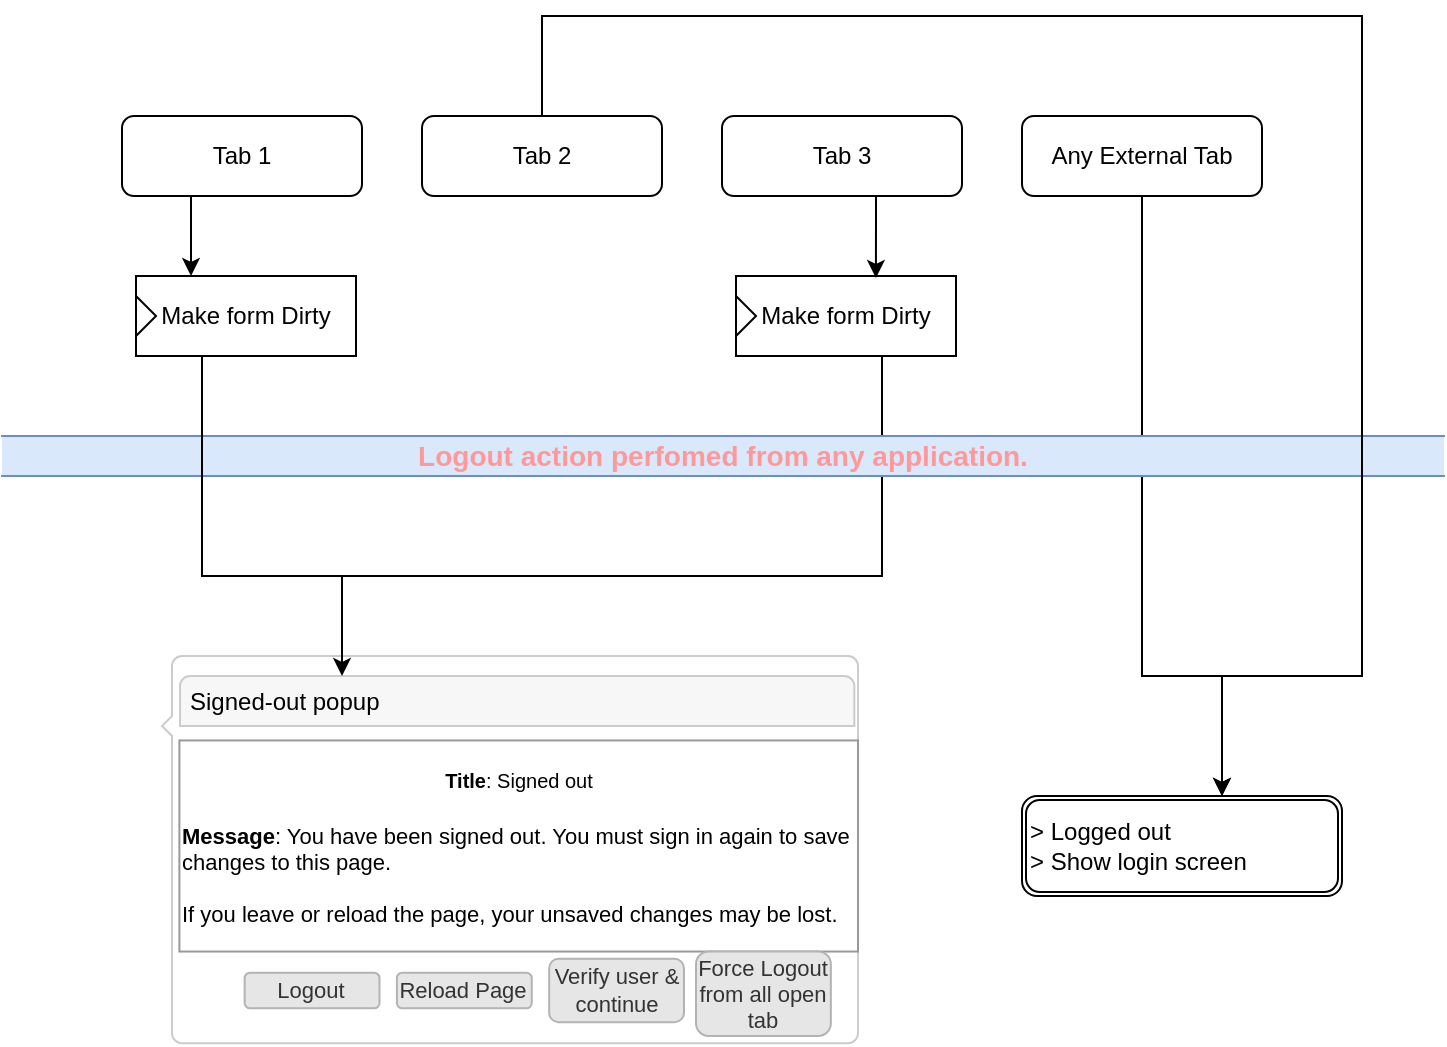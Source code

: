 <mxfile version="22.1.5" type="google" pages="5">
  <diagram name="Logout" id="EftMwwJCYbCIw0MxPUet">
    <mxGraphModel grid="1" page="1" gridSize="10" guides="1" tooltips="1" connect="1" arrows="1" fold="1" pageScale="1" pageWidth="827" pageHeight="1169" math="0" shadow="0">
      <root>
        <mxCell id="WIyWlLk6GJQsqaUBKTNV-0" />
        <mxCell id="WIyWlLk6GJQsqaUBKTNV-1" parent="WIyWlLk6GJQsqaUBKTNV-0" />
        <mxCell id="L1WbMbf6Vr-RHlHyFvd6-12" style="edgeStyle=orthogonalEdgeStyle;rounded=0;orthogonalLoop=1;jettySize=auto;html=1;entryX=0.25;entryY=0;entryDx=0;entryDy=0;" edge="1" parent="WIyWlLk6GJQsqaUBKTNV-1" source="WIyWlLk6GJQsqaUBKTNV-3" target="L1WbMbf6Vr-RHlHyFvd6-1">
          <mxGeometry relative="1" as="geometry">
            <Array as="points">
              <mxPoint x="148" y="140" />
            </Array>
          </mxGeometry>
        </mxCell>
        <mxCell id="WIyWlLk6GJQsqaUBKTNV-3" value="Tab 1" style="rounded=1;whiteSpace=wrap;html=1;fontSize=12;glass=0;strokeWidth=1;shadow=0;" vertex="1" parent="WIyWlLk6GJQsqaUBKTNV-1">
          <mxGeometry x="113" y="80" width="120" height="40" as="geometry" />
        </mxCell>
        <mxCell id="N0B5e13UZiZrXVN4QuVL-0" value="Tab 2" style="rounded=1;whiteSpace=wrap;html=1;fontSize=12;glass=0;strokeWidth=1;shadow=0;" vertex="1" parent="WIyWlLk6GJQsqaUBKTNV-1">
          <mxGeometry x="263" y="80" width="120" height="40" as="geometry" />
        </mxCell>
        <mxCell id="N0B5e13UZiZrXVN4QuVL-1" value="Tab 3" style="rounded=1;whiteSpace=wrap;html=1;fontSize=12;glass=0;strokeWidth=1;shadow=0;" vertex="1" parent="WIyWlLk6GJQsqaUBKTNV-1">
          <mxGeometry x="413" y="80" width="120" height="40" as="geometry" />
        </mxCell>
        <mxCell id="L1WbMbf6Vr-RHlHyFvd6-43" style="edgeStyle=orthogonalEdgeStyle;rounded=0;orthogonalLoop=1;jettySize=auto;html=1;" edge="1" parent="WIyWlLk6GJQsqaUBKTNV-1" source="N0B5e13UZiZrXVN4QuVL-2">
          <mxGeometry relative="1" as="geometry">
            <mxPoint x="663" y="420" as="targetPoint" />
            <Array as="points">
              <mxPoint x="623" y="360" />
              <mxPoint x="663" y="360" />
              <mxPoint x="663" y="417" />
            </Array>
          </mxGeometry>
        </mxCell>
        <mxCell id="N0B5e13UZiZrXVN4QuVL-2" value="Any External Tab" style="rounded=1;whiteSpace=wrap;html=1;fontSize=12;glass=0;strokeWidth=1;shadow=0;" vertex="1" parent="WIyWlLk6GJQsqaUBKTNV-1">
          <mxGeometry x="563" y="80" width="120" height="40" as="geometry" />
        </mxCell>
        <mxCell id="L1WbMbf6Vr-RHlHyFvd6-1" value="Make form Dirty" style="html=1;whiteSpace=wrap;container=1;recursiveResize=0;collapsible=0;" vertex="1" parent="WIyWlLk6GJQsqaUBKTNV-1">
          <mxGeometry x="120" y="160" width="110" height="40" as="geometry" />
        </mxCell>
        <mxCell id="L1WbMbf6Vr-RHlHyFvd6-2" value="" style="triangle;html=1;whiteSpace=wrap;" vertex="1" parent="L1WbMbf6Vr-RHlHyFvd6-1">
          <mxGeometry y="10" width="10" height="20" as="geometry" />
        </mxCell>
        <mxCell id="L1WbMbf6Vr-RHlHyFvd6-37" style="edgeStyle=orthogonalEdgeStyle;rounded=0;orthogonalLoop=1;jettySize=auto;html=1;" edge="1" parent="WIyWlLk6GJQsqaUBKTNV-1" source="L1WbMbf6Vr-RHlHyFvd6-4">
          <mxGeometry relative="1" as="geometry">
            <mxPoint x="223" y="360" as="targetPoint" />
            <Array as="points">
              <mxPoint x="493" y="310" />
              <mxPoint x="223" y="310" />
            </Array>
          </mxGeometry>
        </mxCell>
        <mxCell id="L1WbMbf6Vr-RHlHyFvd6-4" value="Make form Dirty" style="html=1;whiteSpace=wrap;container=1;recursiveResize=0;collapsible=0;" vertex="1" parent="WIyWlLk6GJQsqaUBKTNV-1">
          <mxGeometry x="420" y="160" width="110" height="40" as="geometry" />
        </mxCell>
        <mxCell id="L1WbMbf6Vr-RHlHyFvd6-5" value="" style="triangle;html=1;whiteSpace=wrap;" vertex="1" parent="L1WbMbf6Vr-RHlHyFvd6-4">
          <mxGeometry y="10" width="10" height="20" as="geometry" />
        </mxCell>
        <mxCell id="L1WbMbf6Vr-RHlHyFvd6-16" value="&lt;b&gt;&lt;font style=&quot;font-size: 14px;&quot;&gt;Logout action perfomed from any application.&lt;/font&gt;&lt;/b&gt;" style="shape=partialRectangle;whiteSpace=wrap;html=1;left=0;right=0;fillColor=#dae8fc;strokeColor=#6c8ebf;fontColor=#FF9999;" vertex="1" parent="WIyWlLk6GJQsqaUBKTNV-1">
          <mxGeometry x="53" y="240" width="721" height="20" as="geometry" />
        </mxCell>
        <mxCell id="L1WbMbf6Vr-RHlHyFvd6-19" value="" style="html=1;shadow=0;dashed=0;shape=mxgraph.bootstrap.popover;fillColor=#ffffff;strokeColor=#CCCCCC;dx=35;dy=5;rSize=5;direction=south;whiteSpace=wrap;verticalAlign=bottom;spacing=5;fontSize=10;spacingLeft=5;align=left;" vertex="1" parent="WIyWlLk6GJQsqaUBKTNV-1">
          <mxGeometry x="133" y="350" width="348" height="193.63" as="geometry" />
        </mxCell>
        <mxCell id="L1WbMbf6Vr-RHlHyFvd6-20" value="Signed-out popup " style="html=1;shadow=0;dashed=0;shape=mxgraph.bootstrap.topButton;rSize=5;fillColor=#F7F7F7;strokeColor=#CCCCCC;perimeter=none;whiteSpace=wrap;resizeWidth=1;align=left;spacing=5;" vertex="1" parent="L1WbMbf6Vr-RHlHyFvd6-19">
          <mxGeometry x="1" width="337.179" height="25" relative="1" as="geometry">
            <mxPoint x="-339" y="10" as="offset" />
          </mxGeometry>
        </mxCell>
        <mxCell id="L1WbMbf6Vr-RHlHyFvd6-23" value="&lt;font style=&quot;border-color: var(--border-color); font-size: 10px; text-align: left;&quot;&gt;&lt;b style=&quot;border-color: var(--border-color);&quot;&gt;Title&lt;/b&gt;: Signed out&lt;br style=&quot;border-color: var(--border-color);&quot;&gt;&lt;br style=&quot;border-color: var(--border-color);&quot;&gt;&lt;/font&gt;&lt;div style=&quot;border-color: var(--border-color); font-size: 10px; text-align: left;&quot;&gt;&lt;font style=&quot;border-color: var(--border-color); font-size: 11px;&quot;&gt;&lt;b style=&quot;border-color: var(--border-color);&quot;&gt;Message&lt;/b&gt;: You have been signed out. You must sign in again to save changes to this page.&lt;/font&gt;&lt;/div&gt;&lt;div style=&quot;border-color: var(--border-color); font-size: 10px; text-align: left;&quot;&gt;&lt;font style=&quot;border-color: var(--border-color); font-size: 11px;&quot;&gt;&amp;nbsp; &amp;nbsp; &amp;nbsp; &amp;nbsp; &amp;nbsp; &amp;nbsp; &amp;nbsp; &amp;nbsp; &amp;nbsp; &amp;nbsp; &amp;nbsp; &amp;nbsp; &amp;nbsp; &amp;nbsp; &amp;nbsp; &amp;nbsp; &amp;nbsp; &amp;nbsp; &amp;nbsp; &amp;nbsp;&amp;nbsp;&lt;/font&gt;&lt;/div&gt;&lt;div style=&quot;border-color: var(--border-color); font-size: 10px; text-align: left;&quot;&gt;&lt;font style=&quot;border-color: var(--border-color); font-size: 11px;&quot;&gt;If you leave or reload the page, your unsaved changes may be lost.&lt;/font&gt;&lt;/div&gt;" style="rounded=0;whiteSpace=wrap;html=1;strokeColor=#999999;" vertex="1" parent="L1WbMbf6Vr-RHlHyFvd6-19">
          <mxGeometry x="8.7" y="42.222" width="339.3" height="105.556" as="geometry" />
        </mxCell>
        <mxCell id="L1WbMbf6Vr-RHlHyFvd6-24" value="Logout" style="rounded=1;html=1;shadow=0;dashed=0;whiteSpace=wrap;fontSize=11;fillColor=#E6E6E6;align=center;strokeColor=#B3B3B3;fontColor=#333333;" vertex="1" parent="L1WbMbf6Vr-RHlHyFvd6-19">
          <mxGeometry x="41.325" y="158.333" width="67.425" height="17.818" as="geometry" />
        </mxCell>
        <mxCell id="L1WbMbf6Vr-RHlHyFvd6-29" value="Reload Page" style="rounded=1;html=1;shadow=0;dashed=0;whiteSpace=wrap;fontSize=11;fillColor=#E6E6E6;align=center;strokeColor=#B3B3B3;fontColor=#333333;" vertex="1" parent="L1WbMbf6Vr-RHlHyFvd6-19">
          <mxGeometry x="117.45" y="158.333" width="67.425" height="17.818" as="geometry" />
        </mxCell>
        <mxCell id="L1WbMbf6Vr-RHlHyFvd6-30" value="Verify user &amp;amp; continue" style="rounded=1;html=1;shadow=0;dashed=0;whiteSpace=wrap;fontSize=11;fillColor=#E6E6E6;align=center;strokeColor=#B3B3B3;fontColor=#333333;" vertex="1" parent="L1WbMbf6Vr-RHlHyFvd6-19">
          <mxGeometry x="193.575" y="151.413" width="67.425" height="31.667" as="geometry" />
        </mxCell>
        <mxCell id="2M6EVnhXuw-ZIvETT8Ou-0" value="Force Logout from all open tab" style="rounded=1;html=1;shadow=0;dashed=0;whiteSpace=wrap;fontSize=11;fillColor=#E6E6E6;align=center;strokeColor=#B3B3B3;fontColor=#333333;" vertex="1" parent="L1WbMbf6Vr-RHlHyFvd6-19">
          <mxGeometry x="267" y="147.78" width="67.43" height="42.22" as="geometry" />
        </mxCell>
        <mxCell id="L1WbMbf6Vr-RHlHyFvd6-36" style="edgeStyle=orthogonalEdgeStyle;rounded=0;orthogonalLoop=1;jettySize=auto;html=1;" edge="1" parent="WIyWlLk6GJQsqaUBKTNV-1">
          <mxGeometry relative="1" as="geometry">
            <mxPoint x="153" y="200" as="sourcePoint" />
            <mxPoint x="223" y="360" as="targetPoint" />
            <Array as="points">
              <mxPoint x="153" y="310" />
              <mxPoint x="223" y="310" />
              <mxPoint x="223" y="358" />
            </Array>
          </mxGeometry>
        </mxCell>
        <mxCell id="L1WbMbf6Vr-RHlHyFvd6-40" value="&amp;gt; Logged out&lt;br style=&quot;border-color: var(--border-color);&quot;&gt;&lt;span style=&quot;&quot;&gt;&amp;gt; Show login screen&lt;/span&gt;" style="shape=ext;double=1;rounded=1;whiteSpace=wrap;html=1;align=left;" vertex="1" parent="WIyWlLk6GJQsqaUBKTNV-1">
          <mxGeometry x="563" y="420" width="160" height="50" as="geometry" />
        </mxCell>
        <mxCell id="L1WbMbf6Vr-RHlHyFvd6-44" style="edgeStyle=orthogonalEdgeStyle;rounded=0;orthogonalLoop=1;jettySize=auto;html=1;" edge="1" parent="WIyWlLk6GJQsqaUBKTNV-1" source="N0B5e13UZiZrXVN4QuVL-0">
          <mxGeometry relative="1" as="geometry">
            <mxPoint x="663" y="420" as="targetPoint" />
            <Array as="points">
              <mxPoint x="323" y="30" />
              <mxPoint x="733" y="30" />
              <mxPoint x="733" y="360" />
              <mxPoint x="663" y="360" />
              <mxPoint x="663" y="420" />
            </Array>
          </mxGeometry>
        </mxCell>
        <mxCell id="L1WbMbf6Vr-RHlHyFvd6-46" style="edgeStyle=orthogonalEdgeStyle;rounded=0;orthogonalLoop=1;jettySize=auto;html=1;entryX=0.636;entryY=0.025;entryDx=0;entryDy=0;entryPerimeter=0;" edge="1" parent="WIyWlLk6GJQsqaUBKTNV-1" source="N0B5e13UZiZrXVN4QuVL-1" target="L1WbMbf6Vr-RHlHyFvd6-4">
          <mxGeometry relative="1" as="geometry">
            <Array as="points">
              <mxPoint x="490" y="130" />
              <mxPoint x="490" y="130" />
            </Array>
          </mxGeometry>
        </mxCell>
      </root>
    </mxGraphModel>
  </diagram>
  <diagram name="Logout: Signed-out popup button" id="OcJYoiTYj415QyBvKTBU">
    <mxGraphModel dx="1434" dy="836" grid="1" gridSize="10" guides="1" tooltips="1" connect="1" arrows="1" fold="1" page="1" pageScale="1" pageWidth="850" pageHeight="1100" math="0" shadow="0">
      <root>
        <mxCell id="0" />
        <mxCell id="1" parent="0" />
        <mxCell id="0SSY2DDIWu3ykEfyStvG-1" value="" style="html=1;shadow=0;dashed=0;shape=mxgraph.bootstrap.popover;fillColor=#ffffff;strokeColor=#CCCCCC;dx=35;dy=5;rSize=5;direction=south;whiteSpace=wrap;verticalAlign=bottom;spacing=5;fontSize=10;spacingLeft=5;align=left;" parent="1" vertex="1">
          <mxGeometry x="210" y="30" width="348" height="190" as="geometry" />
        </mxCell>
        <mxCell id="0SSY2DDIWu3ykEfyStvG-2" value="Signed-out popup " style="html=1;shadow=0;dashed=0;shape=mxgraph.bootstrap.topButton;rSize=5;fillColor=#F7F7F7;strokeColor=#CCCCCC;perimeter=none;whiteSpace=wrap;resizeWidth=1;align=left;spacing=5;" parent="0SSY2DDIWu3ykEfyStvG-1" vertex="1">
          <mxGeometry x="1" width="337.179" height="25" relative="1" as="geometry">
            <mxPoint x="-339" y="10" as="offset" />
          </mxGeometry>
        </mxCell>
        <mxCell id="0SSY2DDIWu3ykEfyStvG-3" value="&lt;font style=&quot;border-color: var(--border-color); font-size: 10px; text-align: left;&quot;&gt;&lt;b style=&quot;border-color: var(--border-color);&quot;&gt;Title&lt;/b&gt;: Signed out&lt;br style=&quot;border-color: var(--border-color);&quot;&gt;&lt;br style=&quot;border-color: var(--border-color);&quot;&gt;&lt;/font&gt;&lt;div style=&quot;border-color: var(--border-color); font-size: 10px; text-align: left;&quot;&gt;&lt;font style=&quot;border-color: var(--border-color); font-size: 11px;&quot;&gt;&lt;b style=&quot;border-color: var(--border-color);&quot;&gt;Message&lt;/b&gt;: You have been signed out. You must sign in again to save changes to this page.&lt;/font&gt;&lt;/div&gt;&lt;div style=&quot;border-color: var(--border-color); font-size: 10px; text-align: left;&quot;&gt;&lt;font style=&quot;border-color: var(--border-color); font-size: 11px;&quot;&gt;&amp;nbsp; &amp;nbsp; &amp;nbsp; &amp;nbsp; &amp;nbsp; &amp;nbsp; &amp;nbsp; &amp;nbsp; &amp;nbsp; &amp;nbsp; &amp;nbsp; &amp;nbsp; &amp;nbsp; &amp;nbsp; &amp;nbsp; &amp;nbsp; &amp;nbsp; &amp;nbsp; &amp;nbsp; &amp;nbsp;&amp;nbsp;&lt;/font&gt;&lt;/div&gt;&lt;div style=&quot;border-color: var(--border-color); font-size: 10px; text-align: left;&quot;&gt;&lt;font style=&quot;border-color: var(--border-color); font-size: 11px;&quot;&gt;If you leave or reload the page, your unsaved changes may be lost.&lt;/font&gt;&lt;/div&gt;" style="rounded=0;whiteSpace=wrap;html=1;strokeColor=#999999;" parent="0SSY2DDIWu3ykEfyStvG-1" vertex="1">
          <mxGeometry x="8.7" y="42.222" width="339.3" height="105.556" as="geometry" />
        </mxCell>
        <mxCell id="0SSY2DDIWu3ykEfyStvG-4" value="Logout" style="rounded=1;html=1;shadow=0;dashed=0;whiteSpace=wrap;fontSize=11;fillColor=#E6E6E6;align=center;strokeColor=#B3B3B3;fontColor=#333333;" parent="0SSY2DDIWu3ykEfyStvG-1" vertex="1">
          <mxGeometry x="41.325" y="158.333" width="67.425" height="17.818" as="geometry" />
        </mxCell>
        <mxCell id="0SSY2DDIWu3ykEfyStvG-5" value="Reload Page" style="rounded=1;html=1;shadow=0;dashed=0;whiteSpace=wrap;fontSize=11;fillColor=#E6E6E6;align=center;strokeColor=#B3B3B3;fontColor=#333333;" parent="0SSY2DDIWu3ykEfyStvG-1" vertex="1">
          <mxGeometry x="117.45" y="158.333" width="67.425" height="17.818" as="geometry" />
        </mxCell>
        <mxCell id="0SSY2DDIWu3ykEfyStvG-6" value="Verify user &amp;amp; continue" style="rounded=1;html=1;shadow=0;dashed=0;whiteSpace=wrap;fontSize=11;fillColor=#E6E6E6;align=center;strokeColor=#B3B3B3;fontColor=#333333;" parent="0SSY2DDIWu3ykEfyStvG-1" vertex="1">
          <mxGeometry x="193.575" y="151.413" width="67.425" height="31.667" as="geometry" />
        </mxCell>
        <mxCell id="0SSY2DDIWu3ykEfyStvG-7" value="Force Logout from all open tab" style="rounded=1;html=1;shadow=0;dashed=0;whiteSpace=wrap;fontSize=11;fillColor=#E6E6E6;align=center;strokeColor=#B3B3B3;fontColor=#333333;" parent="0SSY2DDIWu3ykEfyStvG-1" vertex="1">
          <mxGeometry x="269.7" y="147.78" width="67.43" height="42.22" as="geometry" />
        </mxCell>
        <mxCell id="pYKS1l6ywKELJRQ6OC6a-2" value="" style="shape=flexArrow;endArrow=classic;html=1;rounded=0;entryX=0;entryY=0.5;entryDx=0;entryDy=0;" parent="1" target="0SSY2DDIWu3ykEfyStvG-4" edge="1">
          <mxGeometry width="50" height="50" relative="1" as="geometry">
            <mxPoint x="110" y="230" as="sourcePoint" />
            <mxPoint x="450" y="300" as="targetPoint" />
            <Array as="points">
              <mxPoint x="110" y="230" />
            </Array>
          </mxGeometry>
        </mxCell>
        <mxCell id="MljtkG6-oPbYRU4QMhCZ-11" style="edgeStyle=orthogonalEdgeStyle;rounded=0;orthogonalLoop=1;jettySize=auto;html=1;entryX=0.25;entryY=0;entryDx=0;entryDy=0;" parent="1" source="MljtkG6-oPbYRU4QMhCZ-12" target="MljtkG6-oPbYRU4QMhCZ-16" edge="1">
          <mxGeometry relative="1" as="geometry">
            <Array as="points">
              <mxPoint x="158" y="360" />
            </Array>
          </mxGeometry>
        </mxCell>
        <mxCell id="MljtkG6-oPbYRU4QMhCZ-12" value="Tab 1" style="rounded=1;whiteSpace=wrap;html=1;fontSize=12;glass=0;strokeWidth=1;shadow=0;" parent="1" vertex="1">
          <mxGeometry x="123" y="300" width="120" height="40" as="geometry" />
        </mxCell>
        <mxCell id="MljtkG6-oPbYRU4QMhCZ-13" value="Tab 2" style="rounded=1;whiteSpace=wrap;html=1;fontSize=12;glass=0;strokeWidth=1;shadow=0;" parent="1" vertex="1">
          <mxGeometry x="273" y="300" width="120" height="40" as="geometry" />
        </mxCell>
        <mxCell id="MljtkG6-oPbYRU4QMhCZ-14" value="Tab 3" style="rounded=1;whiteSpace=wrap;html=1;fontSize=12;glass=0;strokeWidth=1;shadow=0;" parent="1" vertex="1">
          <mxGeometry x="423" y="300" width="120" height="40" as="geometry" />
        </mxCell>
        <mxCell id="MljtkG6-oPbYRU4QMhCZ-15" value="Any External Tab" style="rounded=1;whiteSpace=wrap;html=1;fontSize=12;glass=0;strokeWidth=1;shadow=0;" parent="1" vertex="1">
          <mxGeometry x="573" y="300" width="120" height="40" as="geometry" />
        </mxCell>
        <mxCell id="MljtkG6-oPbYRU4QMhCZ-16" value="Make form Dirty" style="html=1;whiteSpace=wrap;container=1;recursiveResize=0;collapsible=0;" parent="1" vertex="1">
          <mxGeometry x="130" y="380" width="110" height="40" as="geometry" />
        </mxCell>
        <mxCell id="MljtkG6-oPbYRU4QMhCZ-17" value="" style="triangle;html=1;whiteSpace=wrap;" parent="MljtkG6-oPbYRU4QMhCZ-16" vertex="1">
          <mxGeometry y="10" width="10" height="20" as="geometry" />
        </mxCell>
        <mxCell id="MljtkG6-oPbYRU4QMhCZ-18" value="Make form Dirty" style="html=1;whiteSpace=wrap;container=1;recursiveResize=0;collapsible=0;" parent="1" vertex="1">
          <mxGeometry x="430" y="380" width="110" height="40" as="geometry" />
        </mxCell>
        <mxCell id="MljtkG6-oPbYRU4QMhCZ-19" value="" style="triangle;html=1;whiteSpace=wrap;" parent="MljtkG6-oPbYRU4QMhCZ-18" vertex="1">
          <mxGeometry y="10" width="10" height="20" as="geometry" />
        </mxCell>
        <mxCell id="MljtkG6-oPbYRU4QMhCZ-20" style="edgeStyle=orthogonalEdgeStyle;rounded=0;orthogonalLoop=1;jettySize=auto;html=1;entryX=0.636;entryY=0.025;entryDx=0;entryDy=0;entryPerimeter=0;" parent="1" source="MljtkG6-oPbYRU4QMhCZ-14" target="MljtkG6-oPbYRU4QMhCZ-18" edge="1">
          <mxGeometry relative="1" as="geometry">
            <Array as="points">
              <mxPoint x="500" y="350" />
              <mxPoint x="500" y="350" />
            </Array>
          </mxGeometry>
        </mxCell>
        <mxCell id="lteJlb5JGfdEoEopA9Ib-1" value="&lt;b&gt;&lt;font style=&quot;font-size: 14px;&quot;&gt;Logout action perfomed from any application.&lt;/font&gt;&lt;/b&gt;" style="shape=partialRectangle;whiteSpace=wrap;html=1;left=0;right=0;fillColor=#dae8fc;strokeColor=#6c8ebf;fontColor=#FF9999;" parent="1" vertex="1">
          <mxGeometry x="80" y="450" width="721" height="20" as="geometry" />
        </mxCell>
        <mxCell id="lteJlb5JGfdEoEopA9Ib-2" value="" style="endArrow=none;html=1;rounded=0;" parent="1" edge="1">
          <mxGeometry width="50" height="50" relative="1" as="geometry">
            <mxPoint x="10" y="240" as="sourcePoint" />
            <mxPoint x="840" y="240" as="targetPoint" />
          </mxGeometry>
        </mxCell>
        <mxCell id="lteJlb5JGfdEoEopA9Ib-10" value="" style="html=1;shadow=0;dashed=0;shape=mxgraph.bootstrap.popover;fillColor=#ffffff;strokeColor=#CCCCCC;dx=35;dy=5;rSize=5;direction=south;whiteSpace=wrap;verticalAlign=bottom;spacing=5;fontSize=10;spacingLeft=5;align=left;" parent="1" vertex="1">
          <mxGeometry x="70" y="490" width="140" height="110" as="geometry" />
        </mxCell>
        <mxCell id="lteJlb5JGfdEoEopA9Ib-11" value="Signed-out popup " style="html=1;shadow=0;dashed=0;shape=mxgraph.bootstrap.topButton;rSize=5;fillColor=#F7F7F7;strokeColor=#CCCCCC;perimeter=none;whiteSpace=wrap;resizeWidth=1;align=left;spacing=5;" parent="lteJlb5JGfdEoEopA9Ib-10" vertex="1">
          <mxGeometry x="1" width="131.181" height="60" relative="1" as="geometry">
            <mxPoint x="-133" y="5" as="offset" />
          </mxGeometry>
        </mxCell>
        <mxCell id="lteJlb5JGfdEoEopA9Ib-13" value="Logout" style="rounded=1;html=1;shadow=0;dashed=0;whiteSpace=wrap;fontSize=11;fillColor=#E6E6E6;align=center;strokeColor=#B3B3B3;fontColor=#333333;" parent="lteJlb5JGfdEoEopA9Ib-10" vertex="1">
          <mxGeometry x="7.276" y="80" width="125.449" height="17.89" as="geometry" />
        </mxCell>
        <mxCell id="Qk8T2U3e55pD6HU3-xAW-1" style="edgeStyle=orthogonalEdgeStyle;rounded=0;orthogonalLoop=1;jettySize=auto;html=1;entryX=0.175;entryY=-0.033;entryDx=0;entryDy=0;entryPerimeter=0;" parent="1" source="MljtkG6-oPbYRU4QMhCZ-16" target="lteJlb5JGfdEoEopA9Ib-11" edge="1">
          <mxGeometry relative="1" as="geometry">
            <Array as="points">
              <mxPoint x="185" y="440" />
              <mxPoint x="100" y="440" />
            </Array>
          </mxGeometry>
        </mxCell>
        <mxCell id="Qk8T2U3e55pD6HU3-xAW-3" style="edgeStyle=orthogonalEdgeStyle;rounded=0;orthogonalLoop=1;jettySize=auto;html=1;entryX=0.492;entryY=0.95;entryDx=0;entryDy=0;entryPerimeter=0;" parent="1" edge="1">
          <mxGeometry relative="1" as="geometry">
            <mxPoint x="362.012" y="470" as="targetPoint" />
            <Array as="points">
              <mxPoint x="362" y="590" />
            </Array>
            <mxPoint x="203" y="590" as="sourcePoint" />
          </mxGeometry>
        </mxCell>
        <mxCell id="Qgklg3T1abYWNDE-EoYe-1" value="&lt;p style=&quot;line-height: 110%;&quot;&gt;1. Reset form - Data loss for current form.&lt;/p&gt;&lt;p style=&quot;line-height: 110%;&quot;&gt;2. Check Logout impact in Previous tab named &quot;Logout&quot;&lt;/p&gt;" style="edgeLabel;html=1;align=center;verticalAlign=middle;resizable=0;points=[];" parent="Qk8T2U3e55pD6HU3-xAW-3" vertex="1" connectable="0">
          <mxGeometry x="0.512" y="1" relative="1" as="geometry">
            <mxPoint x="7" as="offset" />
          </mxGeometry>
        </mxCell>
        <mxCell id="s-ZsfETxkz_tZ44P34QU-4" value="Signed-out popup " style="html=1;shadow=0;dashed=0;shape=mxgraph.bootstrap.topButton;rSize=5;fillColor=#F7F7F7;strokeColor=#CCCCCC;perimeter=none;whiteSpace=wrap;resizeWidth=1;align=left;spacing=5;" vertex="1" parent="1">
          <mxGeometry x="620" y="490" width="131.181" height="60" as="geometry" />
        </mxCell>
        <mxCell id="s-ZsfETxkz_tZ44P34QU-5" style="edgeStyle=orthogonalEdgeStyle;rounded=0;orthogonalLoop=1;jettySize=auto;html=1;entryX=0.358;entryY=0;entryDx=0;entryDy=0;entryPerimeter=0;" edge="1" parent="1" source="MljtkG6-oPbYRU4QMhCZ-18" target="s-ZsfETxkz_tZ44P34QU-4">
          <mxGeometry relative="1" as="geometry">
            <mxPoint x="671" y="491" as="targetPoint" />
          </mxGeometry>
        </mxCell>
      </root>
    </mxGraphModel>
  </diagram>
  <diagram name="Reload Page: Signed-out popup button" id="U_f4lC0T7ZG_ZxKvkQpu">
    <mxGraphModel grid="1" page="1" gridSize="10" guides="1" tooltips="1" connect="1" arrows="1" fold="1" pageScale="1" pageWidth="850" pageHeight="1100" math="0" shadow="0">
      <root>
        <mxCell id="0IpkJHLkALiRL_p6m6M2-0" />
        <mxCell id="0IpkJHLkALiRL_p6m6M2-1" parent="0IpkJHLkALiRL_p6m6M2-0" />
        <mxCell id="0IpkJHLkALiRL_p6m6M2-2" value="" style="html=1;shadow=0;dashed=0;shape=mxgraph.bootstrap.popover;fillColor=#ffffff;strokeColor=#CCCCCC;dx=35;dy=5;rSize=5;direction=south;whiteSpace=wrap;verticalAlign=bottom;spacing=5;fontSize=10;spacingLeft=5;align=left;" parent="0IpkJHLkALiRL_p6m6M2-1" vertex="1">
          <mxGeometry x="210" y="30" width="348" height="190" as="geometry" />
        </mxCell>
        <mxCell id="0IpkJHLkALiRL_p6m6M2-3" value="Signed-out popup " style="html=1;shadow=0;dashed=0;shape=mxgraph.bootstrap.topButton;rSize=5;fillColor=#F7F7F7;strokeColor=#CCCCCC;perimeter=none;whiteSpace=wrap;resizeWidth=1;align=left;spacing=5;" parent="0IpkJHLkALiRL_p6m6M2-2" vertex="1">
          <mxGeometry x="1" width="337.179" height="25" relative="1" as="geometry">
            <mxPoint x="-339" y="10" as="offset" />
          </mxGeometry>
        </mxCell>
        <mxCell id="0IpkJHLkALiRL_p6m6M2-4" value="&lt;font style=&quot;border-color: var(--border-color); font-size: 10px; text-align: left;&quot;&gt;&lt;b style=&quot;border-color: var(--border-color);&quot;&gt;Title&lt;/b&gt;: Signed out&lt;br style=&quot;border-color: var(--border-color);&quot;&gt;&lt;br style=&quot;border-color: var(--border-color);&quot;&gt;&lt;/font&gt;&lt;div style=&quot;border-color: var(--border-color); font-size: 10px; text-align: left;&quot;&gt;&lt;font style=&quot;border-color: var(--border-color); font-size: 11px;&quot;&gt;&lt;b style=&quot;border-color: var(--border-color);&quot;&gt;Message&lt;/b&gt;: You have been signed out. You must sign in again to save changes to this page.&lt;/font&gt;&lt;/div&gt;&lt;div style=&quot;border-color: var(--border-color); font-size: 10px; text-align: left;&quot;&gt;&lt;font style=&quot;border-color: var(--border-color); font-size: 11px;&quot;&gt;&amp;nbsp; &amp;nbsp; &amp;nbsp; &amp;nbsp; &amp;nbsp; &amp;nbsp; &amp;nbsp; &amp;nbsp; &amp;nbsp; &amp;nbsp; &amp;nbsp; &amp;nbsp; &amp;nbsp; &amp;nbsp; &amp;nbsp; &amp;nbsp; &amp;nbsp; &amp;nbsp; &amp;nbsp; &amp;nbsp;&amp;nbsp;&lt;/font&gt;&lt;/div&gt;&lt;div style=&quot;border-color: var(--border-color); font-size: 10px; text-align: left;&quot;&gt;&lt;font style=&quot;border-color: var(--border-color); font-size: 11px;&quot;&gt;If you leave or reload the page, your unsaved changes may be lost.&lt;/font&gt;&lt;/div&gt;" style="rounded=0;whiteSpace=wrap;html=1;strokeColor=#999999;" parent="0IpkJHLkALiRL_p6m6M2-2" vertex="1">
          <mxGeometry x="8.7" y="42.222" width="339.3" height="105.556" as="geometry" />
        </mxCell>
        <mxCell id="0IpkJHLkALiRL_p6m6M2-5" value="Logout" style="rounded=1;html=1;shadow=0;dashed=0;whiteSpace=wrap;fontSize=11;fillColor=#E6E6E6;align=center;strokeColor=#B3B3B3;fontColor=#333333;" parent="0IpkJHLkALiRL_p6m6M2-2" vertex="1">
          <mxGeometry x="41.325" y="158.333" width="67.425" height="17.818" as="geometry" />
        </mxCell>
        <mxCell id="0IpkJHLkALiRL_p6m6M2-6" value="Reload Page" style="rounded=1;html=1;shadow=0;dashed=0;whiteSpace=wrap;fontSize=11;fillColor=#E6E6E6;align=center;strokeColor=#B3B3B3;fontColor=#333333;" parent="0IpkJHLkALiRL_p6m6M2-2" vertex="1">
          <mxGeometry x="117.45" y="158.333" width="67.425" height="17.818" as="geometry" />
        </mxCell>
        <mxCell id="0IpkJHLkALiRL_p6m6M2-7" value="Verify user &amp;amp; continue" style="rounded=1;html=1;shadow=0;dashed=0;whiteSpace=wrap;fontSize=11;fillColor=#E6E6E6;align=center;strokeColor=#B3B3B3;fontColor=#333333;" parent="0IpkJHLkALiRL_p6m6M2-2" vertex="1">
          <mxGeometry x="193.575" y="151.413" width="67.425" height="31.667" as="geometry" />
        </mxCell>
        <mxCell id="0IpkJHLkALiRL_p6m6M2-8" value="Logout" style="rounded=1;html=1;shadow=0;dashed=0;whiteSpace=wrap;fontSize=11;fillColor=#E6E6E6;align=center;strokeColor=#B3B3B3;fontColor=#333333;" parent="0IpkJHLkALiRL_p6m6M2-2" vertex="1">
          <mxGeometry x="269.7" y="158.333" width="67.425" height="17.818" as="geometry" />
        </mxCell>
        <mxCell id="0IpkJHLkALiRL_p6m6M2-9" value="" style="shape=flexArrow;endArrow=classic;html=1;rounded=0;entryX=0.25;entryY=1;entryDx=0;entryDy=0;" parent="0IpkJHLkALiRL_p6m6M2-1" target="0IpkJHLkALiRL_p6m6M2-6" edge="1">
          <mxGeometry width="50" height="50" relative="1" as="geometry">
            <mxPoint x="110" y="230" as="sourcePoint" />
            <mxPoint x="450" y="300" as="targetPoint" />
            <Array as="points">
              <mxPoint x="110" y="230" />
              <mxPoint x="340" y="230" />
            </Array>
          </mxGeometry>
        </mxCell>
        <mxCell id="0IpkJHLkALiRL_p6m6M2-10" style="edgeStyle=orthogonalEdgeStyle;rounded=0;orthogonalLoop=1;jettySize=auto;html=1;entryX=0.25;entryY=0;entryDx=0;entryDy=0;" parent="0IpkJHLkALiRL_p6m6M2-1" source="0IpkJHLkALiRL_p6m6M2-11" target="0IpkJHLkALiRL_p6m6M2-15" edge="1">
          <mxGeometry relative="1" as="geometry">
            <Array as="points">
              <mxPoint x="158" y="360" />
            </Array>
          </mxGeometry>
        </mxCell>
        <mxCell id="0IpkJHLkALiRL_p6m6M2-11" value="Tab 1" style="rounded=1;whiteSpace=wrap;html=1;fontSize=12;glass=0;strokeWidth=1;shadow=0;" parent="0IpkJHLkALiRL_p6m6M2-1" vertex="1">
          <mxGeometry x="123" y="300" width="120" height="40" as="geometry" />
        </mxCell>
        <mxCell id="0IpkJHLkALiRL_p6m6M2-12" value="Tab 2" style="rounded=1;whiteSpace=wrap;html=1;fontSize=12;glass=0;strokeWidth=1;shadow=0;" parent="0IpkJHLkALiRL_p6m6M2-1" vertex="1">
          <mxGeometry x="273" y="300" width="120" height="40" as="geometry" />
        </mxCell>
        <mxCell id="0IpkJHLkALiRL_p6m6M2-13" value="Tab 3" style="rounded=1;whiteSpace=wrap;html=1;fontSize=12;glass=0;strokeWidth=1;shadow=0;" parent="0IpkJHLkALiRL_p6m6M2-1" vertex="1">
          <mxGeometry x="423" y="300" width="120" height="40" as="geometry" />
        </mxCell>
        <mxCell id="0IpkJHLkALiRL_p6m6M2-14" value="Any External Tab" style="rounded=1;whiteSpace=wrap;html=1;fontSize=12;glass=0;strokeWidth=1;shadow=0;" parent="0IpkJHLkALiRL_p6m6M2-1" vertex="1">
          <mxGeometry x="573" y="300" width="120" height="40" as="geometry" />
        </mxCell>
        <mxCell id="0IpkJHLkALiRL_p6m6M2-15" value="Make form Dirty" style="html=1;whiteSpace=wrap;container=1;recursiveResize=0;collapsible=0;" parent="0IpkJHLkALiRL_p6m6M2-1" vertex="1">
          <mxGeometry x="130" y="380" width="110" height="40" as="geometry" />
        </mxCell>
        <mxCell id="0IpkJHLkALiRL_p6m6M2-16" value="" style="triangle;html=1;whiteSpace=wrap;" parent="0IpkJHLkALiRL_p6m6M2-15" vertex="1">
          <mxGeometry y="10" width="10" height="20" as="geometry" />
        </mxCell>
        <mxCell id="0IpkJHLkALiRL_p6m6M2-17" value="Make form Dirty" style="html=1;whiteSpace=wrap;container=1;recursiveResize=0;collapsible=0;" parent="0IpkJHLkALiRL_p6m6M2-1" vertex="1">
          <mxGeometry x="430" y="380" width="110" height="40" as="geometry" />
        </mxCell>
        <mxCell id="0IpkJHLkALiRL_p6m6M2-18" value="" style="triangle;html=1;whiteSpace=wrap;" parent="0IpkJHLkALiRL_p6m6M2-17" vertex="1">
          <mxGeometry y="10" width="10" height="20" as="geometry" />
        </mxCell>
        <mxCell id="0IpkJHLkALiRL_p6m6M2-19" style="edgeStyle=orthogonalEdgeStyle;rounded=0;orthogonalLoop=1;jettySize=auto;html=1;entryX=0.636;entryY=0.025;entryDx=0;entryDy=0;entryPerimeter=0;" parent="0IpkJHLkALiRL_p6m6M2-1" source="0IpkJHLkALiRL_p6m6M2-13" target="0IpkJHLkALiRL_p6m6M2-17" edge="1">
          <mxGeometry relative="1" as="geometry">
            <Array as="points">
              <mxPoint x="500" y="350" />
              <mxPoint x="500" y="350" />
            </Array>
          </mxGeometry>
        </mxCell>
        <mxCell id="0IpkJHLkALiRL_p6m6M2-20" value="&lt;b&gt;&lt;font style=&quot;font-size: 14px;&quot;&gt;Logout action perfomed from any application.&lt;/font&gt;&lt;/b&gt;" style="shape=partialRectangle;whiteSpace=wrap;html=1;left=0;right=0;fillColor=#dae8fc;strokeColor=#6c8ebf;fontColor=#FF9999;" parent="0IpkJHLkALiRL_p6m6M2-1" vertex="1">
          <mxGeometry x="80" y="450" width="721" height="20" as="geometry" />
        </mxCell>
        <mxCell id="0IpkJHLkALiRL_p6m6M2-21" value="" style="endArrow=none;html=1;rounded=0;" parent="0IpkJHLkALiRL_p6m6M2-1" edge="1">
          <mxGeometry width="50" height="50" relative="1" as="geometry">
            <mxPoint x="10" y="240" as="sourcePoint" />
            <mxPoint x="840" y="240" as="targetPoint" />
          </mxGeometry>
        </mxCell>
        <mxCell id="0IpkJHLkALiRL_p6m6M2-22" value="" style="html=1;shadow=0;dashed=0;shape=mxgraph.bootstrap.popover;fillColor=#ffffff;strokeColor=#CCCCCC;dx=35;dy=5;rSize=5;direction=south;whiteSpace=wrap;verticalAlign=bottom;spacing=5;fontSize=10;spacingLeft=5;align=left;" parent="0IpkJHLkALiRL_p6m6M2-1" vertex="1">
          <mxGeometry x="70" y="490" width="140" height="110" as="geometry" />
        </mxCell>
        <mxCell id="0IpkJHLkALiRL_p6m6M2-23" value="Signed-out popup " style="html=1;shadow=0;dashed=0;shape=mxgraph.bootstrap.topButton;rSize=5;fillColor=#F7F7F7;strokeColor=#CCCCCC;perimeter=none;whiteSpace=wrap;resizeWidth=1;align=left;spacing=5;" parent="0IpkJHLkALiRL_p6m6M2-22" vertex="1">
          <mxGeometry x="1" width="131.181" height="60" relative="1" as="geometry">
            <mxPoint x="-133" y="5" as="offset" />
          </mxGeometry>
        </mxCell>
        <mxCell id="0IpkJHLkALiRL_p6m6M2-24" value="Reload Page" style="rounded=1;html=1;shadow=0;dashed=0;whiteSpace=wrap;fontSize=11;fillColor=#E6E6E6;align=center;strokeColor=#B3B3B3;fontColor=#333333;" parent="0IpkJHLkALiRL_p6m6M2-22" vertex="1">
          <mxGeometry x="7.276" y="80" width="125.449" height="17.89" as="geometry" />
        </mxCell>
        <mxCell id="0IpkJHLkALiRL_p6m6M2-25" style="edgeStyle=orthogonalEdgeStyle;rounded=0;orthogonalLoop=1;jettySize=auto;html=1;entryX=0.175;entryY=-0.033;entryDx=0;entryDy=0;entryPerimeter=0;" parent="0IpkJHLkALiRL_p6m6M2-1" source="0IpkJHLkALiRL_p6m6M2-15" target="0IpkJHLkALiRL_p6m6M2-23" edge="1">
          <mxGeometry relative="1" as="geometry">
            <Array as="points">
              <mxPoint x="185" y="440" />
              <mxPoint x="100" y="440" />
            </Array>
          </mxGeometry>
        </mxCell>
        <mxCell id="o75oFh_D6TxSjLjvosId-0" value="&lt;p style=&quot;border-color: var(--border-color); font-size: 11px; line-height: 12.1px;&quot;&gt;1. Reset form - Data loss for current form.&lt;/p&gt;&lt;p style=&quot;border-color: var(--border-color); font-size: 11px; line-height: 12.1px;&quot;&gt;2. Reload Page: It will sync login data form other tab. (sync data from localstorge / Identityserver)&lt;/p&gt;&lt;div&gt;&lt;br&gt;&lt;/div&gt;" style="rounded=1;whiteSpace=wrap;html=1;" parent="0IpkJHLkALiRL_p6m6M2-1" vertex="1">
          <mxGeometry x="40" y="650" width="310" height="70" as="geometry" />
        </mxCell>
        <mxCell id="0IpkJHLkALiRL_p6m6M2-28" value="Signed-out popup " style="html=1;shadow=0;dashed=0;shape=mxgraph.bootstrap.topButton;rSize=5;fillColor=#F7F7F7;strokeColor=#CCCCCC;perimeter=none;whiteSpace=wrap;resizeWidth=1;align=left;spacing=5;" parent="0IpkJHLkALiRL_p6m6M2-1" vertex="1">
          <mxGeometry x="620" y="490" width="131.181" height="60" as="geometry" />
        </mxCell>
        <mxCell id="0IpkJHLkALiRL_p6m6M2-29" style="edgeStyle=orthogonalEdgeStyle;rounded=0;orthogonalLoop=1;jettySize=auto;html=1;entryX=0.358;entryY=0;entryDx=0;entryDy=0;entryPerimeter=0;" parent="0IpkJHLkALiRL_p6m6M2-1" source="0IpkJHLkALiRL_p6m6M2-17" target="0IpkJHLkALiRL_p6m6M2-28" edge="1">
          <mxGeometry relative="1" as="geometry">
            <mxPoint x="671" y="491" as="targetPoint" />
          </mxGeometry>
        </mxCell>
        <mxCell id="o75oFh_D6TxSjLjvosId-1" style="edgeStyle=orthogonalEdgeStyle;rounded=0;orthogonalLoop=1;jettySize=auto;html=1;entryX=0.3;entryY=0.029;entryDx=0;entryDy=0;entryPerimeter=0;" parent="0IpkJHLkALiRL_p6m6M2-1" source="0IpkJHLkALiRL_p6m6M2-24" target="o75oFh_D6TxSjLjvosId-0" edge="1">
          <mxGeometry relative="1" as="geometry" />
        </mxCell>
        <mxCell id="IdqWiKOWRCPpM_c9sqyG-0" value="" style="html=1;shadow=0;dashed=0;shape=mxgraph.bootstrap.popover;fillColor=#ffffff;strokeColor=#CCCCCC;dx=35;dy=5;rSize=5;direction=south;whiteSpace=wrap;verticalAlign=bottom;spacing=5;fontSize=10;spacingLeft=5;align=left;" parent="0IpkJHLkALiRL_p6m6M2-1" vertex="1">
          <mxGeometry x="210" y="30" width="348" height="190" as="geometry" />
        </mxCell>
        <mxCell id="IdqWiKOWRCPpM_c9sqyG-1" value="Signed-out popup " style="html=1;shadow=0;dashed=0;shape=mxgraph.bootstrap.topButton;rSize=5;fillColor=#F7F7F7;strokeColor=#CCCCCC;perimeter=none;whiteSpace=wrap;resizeWidth=1;align=left;spacing=5;" parent="IdqWiKOWRCPpM_c9sqyG-0" vertex="1">
          <mxGeometry x="1" width="337.179" height="25" relative="1" as="geometry">
            <mxPoint x="-339" y="10" as="offset" />
          </mxGeometry>
        </mxCell>
        <mxCell id="IdqWiKOWRCPpM_c9sqyG-2" value="&lt;font style=&quot;border-color: var(--border-color); font-size: 10px; text-align: left;&quot;&gt;&lt;b style=&quot;border-color: var(--border-color);&quot;&gt;Title&lt;/b&gt;: Signed out&lt;br style=&quot;border-color: var(--border-color);&quot;&gt;&lt;br style=&quot;border-color: var(--border-color);&quot;&gt;&lt;/font&gt;&lt;div style=&quot;border-color: var(--border-color); font-size: 10px; text-align: left;&quot;&gt;&lt;font style=&quot;border-color: var(--border-color); font-size: 11px;&quot;&gt;&lt;b style=&quot;border-color: var(--border-color);&quot;&gt;Message&lt;/b&gt;: You have been signed out. You must sign in again to save changes to this page.&lt;/font&gt;&lt;/div&gt;&lt;div style=&quot;border-color: var(--border-color); font-size: 10px; text-align: left;&quot;&gt;&lt;font style=&quot;border-color: var(--border-color); font-size: 11px;&quot;&gt;&amp;nbsp; &amp;nbsp; &amp;nbsp; &amp;nbsp; &amp;nbsp; &amp;nbsp; &amp;nbsp; &amp;nbsp; &amp;nbsp; &amp;nbsp; &amp;nbsp; &amp;nbsp; &amp;nbsp; &amp;nbsp; &amp;nbsp; &amp;nbsp; &amp;nbsp; &amp;nbsp; &amp;nbsp; &amp;nbsp;&amp;nbsp;&lt;/font&gt;&lt;/div&gt;&lt;div style=&quot;border-color: var(--border-color); font-size: 10px; text-align: left;&quot;&gt;&lt;font style=&quot;border-color: var(--border-color); font-size: 11px;&quot;&gt;If you leave or reload the page, your unsaved changes may be lost.&lt;/font&gt;&lt;/div&gt;" style="rounded=0;whiteSpace=wrap;html=1;strokeColor=#999999;" parent="IdqWiKOWRCPpM_c9sqyG-0" vertex="1">
          <mxGeometry x="8.7" y="42.222" width="339.3" height="105.556" as="geometry" />
        </mxCell>
        <mxCell id="IdqWiKOWRCPpM_c9sqyG-3" value="Logout" style="rounded=1;html=1;shadow=0;dashed=0;whiteSpace=wrap;fontSize=11;fillColor=#E6E6E6;align=center;strokeColor=#B3B3B3;fontColor=#333333;" parent="IdqWiKOWRCPpM_c9sqyG-0" vertex="1">
          <mxGeometry x="41.325" y="158.333" width="67.425" height="17.818" as="geometry" />
        </mxCell>
        <mxCell id="IdqWiKOWRCPpM_c9sqyG-4" value="Reload Page" style="rounded=1;html=1;shadow=0;dashed=0;whiteSpace=wrap;fontSize=11;fillColor=#E6E6E6;align=center;strokeColor=#B3B3B3;fontColor=#333333;" parent="IdqWiKOWRCPpM_c9sqyG-0" vertex="1">
          <mxGeometry x="117.45" y="158.333" width="67.425" height="17.818" as="geometry" />
        </mxCell>
        <mxCell id="IdqWiKOWRCPpM_c9sqyG-5" value="Verify user &amp;amp; continue" style="rounded=1;html=1;shadow=0;dashed=0;whiteSpace=wrap;fontSize=11;fillColor=#E6E6E6;align=center;strokeColor=#B3B3B3;fontColor=#333333;" parent="IdqWiKOWRCPpM_c9sqyG-0" vertex="1">
          <mxGeometry x="193.575" y="151.413" width="67.425" height="31.667" as="geometry" />
        </mxCell>
        <mxCell id="IdqWiKOWRCPpM_c9sqyG-6" value="Force Logout from all open tab" style="rounded=1;html=1;shadow=0;dashed=0;whiteSpace=wrap;fontSize=11;fillColor=#E6E6E6;align=center;strokeColor=#B3B3B3;fontColor=#333333;" parent="IdqWiKOWRCPpM_c9sqyG-0" vertex="1">
          <mxGeometry x="270" y="147.78" width="67.43" height="42.22" as="geometry" />
        </mxCell>
      </root>
    </mxGraphModel>
  </diagram>
  <diagram name="Verify user &amp; continue: Signed-out popup button" id="yZ6dL4hh97hqa_ev6dL5">
    <mxGraphModel dx="1434" dy="836" grid="1" gridSize="10" guides="1" tooltips="1" connect="1" arrows="1" fold="1" page="1" pageScale="1" pageWidth="850" pageHeight="1100" math="0" shadow="0">
      <root>
        <mxCell id="kttav1l3g9CmBdrCRdfj-0" />
        <mxCell id="kttav1l3g9CmBdrCRdfj-1" parent="kttav1l3g9CmBdrCRdfj-0" />
        <mxCell id="kttav1l3g9CmBdrCRdfj-2" value="" style="html=1;shadow=0;dashed=0;shape=mxgraph.bootstrap.popover;fillColor=#ffffff;strokeColor=#CCCCCC;dx=35;dy=5;rSize=5;direction=south;whiteSpace=wrap;verticalAlign=bottom;spacing=5;fontSize=10;spacingLeft=5;align=left;" vertex="1" parent="kttav1l3g9CmBdrCRdfj-1">
          <mxGeometry x="210" y="30" width="348" height="190" as="geometry" />
        </mxCell>
        <mxCell id="kttav1l3g9CmBdrCRdfj-3" value="Signed-out popup " style="html=1;shadow=0;dashed=0;shape=mxgraph.bootstrap.topButton;rSize=5;fillColor=#F7F7F7;strokeColor=#CCCCCC;perimeter=none;whiteSpace=wrap;resizeWidth=1;align=left;spacing=5;" vertex="1" parent="kttav1l3g9CmBdrCRdfj-2">
          <mxGeometry x="1" width="337.179" height="25" relative="1" as="geometry">
            <mxPoint x="-339" y="10" as="offset" />
          </mxGeometry>
        </mxCell>
        <mxCell id="kttav1l3g9CmBdrCRdfj-4" value="&lt;font style=&quot;border-color: var(--border-color); font-size: 10px; text-align: left;&quot;&gt;&lt;b style=&quot;border-color: var(--border-color);&quot;&gt;Title&lt;/b&gt;: Signed out&lt;br style=&quot;border-color: var(--border-color);&quot;&gt;&lt;br style=&quot;border-color: var(--border-color);&quot;&gt;&lt;/font&gt;&lt;div style=&quot;border-color: var(--border-color); font-size: 10px; text-align: left;&quot;&gt;&lt;font style=&quot;border-color: var(--border-color); font-size: 11px;&quot;&gt;&lt;b style=&quot;border-color: var(--border-color);&quot;&gt;Message&lt;/b&gt;: You have been signed out. You must sign in again to save changes to this page.&lt;/font&gt;&lt;/div&gt;&lt;div style=&quot;border-color: var(--border-color); font-size: 10px; text-align: left;&quot;&gt;&lt;font style=&quot;border-color: var(--border-color); font-size: 11px;&quot;&gt;&amp;nbsp; &amp;nbsp; &amp;nbsp; &amp;nbsp; &amp;nbsp; &amp;nbsp; &amp;nbsp; &amp;nbsp; &amp;nbsp; &amp;nbsp; &amp;nbsp; &amp;nbsp; &amp;nbsp; &amp;nbsp; &amp;nbsp; &amp;nbsp; &amp;nbsp; &amp;nbsp; &amp;nbsp; &amp;nbsp;&amp;nbsp;&lt;/font&gt;&lt;/div&gt;&lt;div style=&quot;border-color: var(--border-color); font-size: 10px; text-align: left;&quot;&gt;&lt;font style=&quot;border-color: var(--border-color); font-size: 11px;&quot;&gt;If you leave or reload the page, your unsaved changes may be lost.&lt;/font&gt;&lt;/div&gt;" style="rounded=0;whiteSpace=wrap;html=1;strokeColor=#999999;" vertex="1" parent="kttav1l3g9CmBdrCRdfj-2">
          <mxGeometry x="8.7" y="42.222" width="339.3" height="105.556" as="geometry" />
        </mxCell>
        <mxCell id="kttav1l3g9CmBdrCRdfj-5" value="Logout" style="rounded=1;html=1;shadow=0;dashed=0;whiteSpace=wrap;fontSize=11;fillColor=#E6E6E6;align=center;strokeColor=#B3B3B3;fontColor=#333333;" vertex="1" parent="kttav1l3g9CmBdrCRdfj-2">
          <mxGeometry x="41.325" y="158.333" width="67.425" height="17.818" as="geometry" />
        </mxCell>
        <mxCell id="kttav1l3g9CmBdrCRdfj-6" value="Reload Page" style="rounded=1;html=1;shadow=0;dashed=0;whiteSpace=wrap;fontSize=11;fillColor=#E6E6E6;align=center;strokeColor=#B3B3B3;fontColor=#333333;" vertex="1" parent="kttav1l3g9CmBdrCRdfj-2">
          <mxGeometry x="117.45" y="158.333" width="67.425" height="17.818" as="geometry" />
        </mxCell>
        <mxCell id="kttav1l3g9CmBdrCRdfj-7" value="Verify user &amp;amp; continue" style="rounded=1;html=1;shadow=0;dashed=0;whiteSpace=wrap;fontSize=11;fillColor=#E6E6E6;align=center;strokeColor=#B3B3B3;fontColor=#333333;" vertex="1" parent="kttav1l3g9CmBdrCRdfj-2">
          <mxGeometry x="193.575" y="151.413" width="67.425" height="31.667" as="geometry" />
        </mxCell>
        <mxCell id="kttav1l3g9CmBdrCRdfj-8" value="Logout" style="rounded=1;html=1;shadow=0;dashed=0;whiteSpace=wrap;fontSize=11;fillColor=#E6E6E6;align=center;strokeColor=#B3B3B3;fontColor=#333333;" vertex="1" parent="kttav1l3g9CmBdrCRdfj-2">
          <mxGeometry x="269.7" y="158.333" width="67.425" height="17.818" as="geometry" />
        </mxCell>
        <mxCell id="kttav1l3g9CmBdrCRdfj-9" value="" style="shape=flexArrow;endArrow=classic;html=1;rounded=0;entryX=0.5;entryY=1;entryDx=0;entryDy=0;" edge="1" parent="kttav1l3g9CmBdrCRdfj-1" target="kttav1l3g9CmBdrCRdfj-35">
          <mxGeometry width="50" height="50" relative="1" as="geometry">
            <mxPoint x="110" y="230" as="sourcePoint" />
            <mxPoint x="450" y="300" as="targetPoint" />
            <Array as="points">
              <mxPoint x="110" y="230" />
              <mxPoint x="430" y="230" />
            </Array>
          </mxGeometry>
        </mxCell>
        <mxCell id="kttav1l3g9CmBdrCRdfj-10" style="edgeStyle=orthogonalEdgeStyle;rounded=0;orthogonalLoop=1;jettySize=auto;html=1;entryX=0.25;entryY=0;entryDx=0;entryDy=0;" edge="1" parent="kttav1l3g9CmBdrCRdfj-1" source="kttav1l3g9CmBdrCRdfj-11" target="kttav1l3g9CmBdrCRdfj-15">
          <mxGeometry relative="1" as="geometry">
            <Array as="points">
              <mxPoint x="158" y="360" />
            </Array>
          </mxGeometry>
        </mxCell>
        <mxCell id="kttav1l3g9CmBdrCRdfj-11" value="Tab 1" style="rounded=1;whiteSpace=wrap;html=1;fontSize=12;glass=0;strokeWidth=1;shadow=0;" vertex="1" parent="kttav1l3g9CmBdrCRdfj-1">
          <mxGeometry x="123" y="300" width="120" height="40" as="geometry" />
        </mxCell>
        <mxCell id="kttav1l3g9CmBdrCRdfj-12" value="Tab 2" style="rounded=1;whiteSpace=wrap;html=1;fontSize=12;glass=0;strokeWidth=1;shadow=0;" vertex="1" parent="kttav1l3g9CmBdrCRdfj-1">
          <mxGeometry x="273" y="300" width="120" height="40" as="geometry" />
        </mxCell>
        <mxCell id="kttav1l3g9CmBdrCRdfj-13" value="Tab 3" style="rounded=1;whiteSpace=wrap;html=1;fontSize=12;glass=0;strokeWidth=1;shadow=0;" vertex="1" parent="kttav1l3g9CmBdrCRdfj-1">
          <mxGeometry x="423" y="300" width="120" height="40" as="geometry" />
        </mxCell>
        <mxCell id="kttav1l3g9CmBdrCRdfj-14" value="Any External Tab" style="rounded=1;whiteSpace=wrap;html=1;fontSize=12;glass=0;strokeWidth=1;shadow=0;" vertex="1" parent="kttav1l3g9CmBdrCRdfj-1">
          <mxGeometry x="573" y="300" width="120" height="40" as="geometry" />
        </mxCell>
        <mxCell id="kttav1l3g9CmBdrCRdfj-15" value="Make form Dirty" style="html=1;whiteSpace=wrap;container=1;recursiveResize=0;collapsible=0;" vertex="1" parent="kttav1l3g9CmBdrCRdfj-1">
          <mxGeometry x="130" y="380" width="110" height="40" as="geometry" />
        </mxCell>
        <mxCell id="kttav1l3g9CmBdrCRdfj-16" value="" style="triangle;html=1;whiteSpace=wrap;" vertex="1" parent="kttav1l3g9CmBdrCRdfj-15">
          <mxGeometry y="10" width="10" height="20" as="geometry" />
        </mxCell>
        <mxCell id="kttav1l3g9CmBdrCRdfj-17" value="Make form Dirty" style="html=1;whiteSpace=wrap;container=1;recursiveResize=0;collapsible=0;" vertex="1" parent="kttav1l3g9CmBdrCRdfj-1">
          <mxGeometry x="430" y="380" width="110" height="40" as="geometry" />
        </mxCell>
        <mxCell id="kttav1l3g9CmBdrCRdfj-18" value="" style="triangle;html=1;whiteSpace=wrap;" vertex="1" parent="kttav1l3g9CmBdrCRdfj-17">
          <mxGeometry y="10" width="10" height="20" as="geometry" />
        </mxCell>
        <mxCell id="kttav1l3g9CmBdrCRdfj-19" style="edgeStyle=orthogonalEdgeStyle;rounded=0;orthogonalLoop=1;jettySize=auto;html=1;entryX=0.636;entryY=0.025;entryDx=0;entryDy=0;entryPerimeter=0;" edge="1" parent="kttav1l3g9CmBdrCRdfj-1" source="kttav1l3g9CmBdrCRdfj-13" target="kttav1l3g9CmBdrCRdfj-17">
          <mxGeometry relative="1" as="geometry">
            <Array as="points">
              <mxPoint x="500" y="350" />
              <mxPoint x="500" y="350" />
            </Array>
          </mxGeometry>
        </mxCell>
        <mxCell id="kttav1l3g9CmBdrCRdfj-20" value="&lt;b&gt;&lt;font style=&quot;font-size: 14px;&quot;&gt;Logout action perfomed from any application.&lt;/font&gt;&lt;/b&gt;" style="shape=partialRectangle;whiteSpace=wrap;html=1;left=0;right=0;fillColor=#dae8fc;strokeColor=#6c8ebf;fontColor=#FF9999;" vertex="1" parent="kttav1l3g9CmBdrCRdfj-1">
          <mxGeometry x="80" y="450" width="721" height="20" as="geometry" />
        </mxCell>
        <mxCell id="kttav1l3g9CmBdrCRdfj-21" value="" style="endArrow=none;html=1;rounded=0;" edge="1" parent="kttav1l3g9CmBdrCRdfj-1">
          <mxGeometry width="50" height="50" relative="1" as="geometry">
            <mxPoint x="10" y="240" as="sourcePoint" />
            <mxPoint x="840" y="240" as="targetPoint" />
          </mxGeometry>
        </mxCell>
        <mxCell id="kttav1l3g9CmBdrCRdfj-22" value="" style="html=1;shadow=0;dashed=0;shape=mxgraph.bootstrap.popover;fillColor=#ffffff;strokeColor=#CCCCCC;dx=35;dy=5;rSize=5;direction=south;whiteSpace=wrap;verticalAlign=bottom;spacing=5;fontSize=10;spacingLeft=5;align=left;" vertex="1" parent="kttav1l3g9CmBdrCRdfj-1">
          <mxGeometry x="70" y="490" width="140" height="110" as="geometry" />
        </mxCell>
        <mxCell id="kttav1l3g9CmBdrCRdfj-23" value="Signed-out popup " style="html=1;shadow=0;dashed=0;shape=mxgraph.bootstrap.topButton;rSize=5;fillColor=#F7F7F7;strokeColor=#CCCCCC;perimeter=none;whiteSpace=wrap;resizeWidth=1;align=left;spacing=5;" vertex="1" parent="kttav1l3g9CmBdrCRdfj-22">
          <mxGeometry x="1" width="131.181" height="60" relative="1" as="geometry">
            <mxPoint x="-133" y="5" as="offset" />
          </mxGeometry>
        </mxCell>
        <mxCell id="kttav1l3g9CmBdrCRdfj-24" value="Verify user &amp;amp; continue" style="rounded=1;html=1;shadow=0;dashed=0;whiteSpace=wrap;fontSize=11;fillColor=#E6E6E6;align=center;strokeColor=#B3B3B3;fontColor=#333333;" vertex="1" parent="kttav1l3g9CmBdrCRdfj-22">
          <mxGeometry x="7.276" y="80" width="125.449" height="17.89" as="geometry" />
        </mxCell>
        <mxCell id="kttav1l3g9CmBdrCRdfj-25" style="edgeStyle=orthogonalEdgeStyle;rounded=0;orthogonalLoop=1;jettySize=auto;html=1;entryX=0.175;entryY=-0.033;entryDx=0;entryDy=0;entryPerimeter=0;" edge="1" parent="kttav1l3g9CmBdrCRdfj-1" source="kttav1l3g9CmBdrCRdfj-15" target="kttav1l3g9CmBdrCRdfj-23">
          <mxGeometry relative="1" as="geometry">
            <Array as="points">
              <mxPoint x="185" y="440" />
              <mxPoint x="100" y="440" />
            </Array>
          </mxGeometry>
        </mxCell>
        <mxCell id="kttav1l3g9CmBdrCRdfj-27" value="Signed-out popup " style="html=1;shadow=0;dashed=0;shape=mxgraph.bootstrap.topButton;rSize=5;fillColor=#F7F7F7;strokeColor=#CCCCCC;perimeter=none;whiteSpace=wrap;resizeWidth=1;align=left;spacing=5;" vertex="1" parent="kttav1l3g9CmBdrCRdfj-1">
          <mxGeometry x="620" y="490" width="131.181" height="60" as="geometry" />
        </mxCell>
        <mxCell id="kttav1l3g9CmBdrCRdfj-28" style="edgeStyle=orthogonalEdgeStyle;rounded=0;orthogonalLoop=1;jettySize=auto;html=1;entryX=0.358;entryY=0;entryDx=0;entryDy=0;entryPerimeter=0;" edge="1" parent="kttav1l3g9CmBdrCRdfj-1" source="kttav1l3g9CmBdrCRdfj-17" target="kttav1l3g9CmBdrCRdfj-27">
          <mxGeometry relative="1" as="geometry">
            <mxPoint x="671" y="491" as="targetPoint" />
          </mxGeometry>
        </mxCell>
        <mxCell id="kttav1l3g9CmBdrCRdfj-29" style="edgeStyle=orthogonalEdgeStyle;rounded=0;orthogonalLoop=1;jettySize=auto;html=1;" edge="1" parent="kttav1l3g9CmBdrCRdfj-1" source="kttav1l3g9CmBdrCRdfj-24" target="0T_na4PwwN-pWBWsbqIS-0">
          <mxGeometry relative="1" as="geometry">
            <mxPoint x="410" y="630" as="targetPoint" />
          </mxGeometry>
        </mxCell>
        <mxCell id="kttav1l3g9CmBdrCRdfj-30" value="" style="html=1;shadow=0;dashed=0;shape=mxgraph.bootstrap.popover;fillColor=#ffffff;strokeColor=#CCCCCC;dx=35;dy=5;rSize=5;direction=south;whiteSpace=wrap;verticalAlign=bottom;spacing=5;fontSize=10;spacingLeft=5;align=left;" vertex="1" parent="kttav1l3g9CmBdrCRdfj-1">
          <mxGeometry x="210" y="30" width="348" height="190" as="geometry" />
        </mxCell>
        <mxCell id="kttav1l3g9CmBdrCRdfj-31" value="Signed-out popup " style="html=1;shadow=0;dashed=0;shape=mxgraph.bootstrap.topButton;rSize=5;fillColor=#F7F7F7;strokeColor=#CCCCCC;perimeter=none;whiteSpace=wrap;resizeWidth=1;align=left;spacing=5;" vertex="1" parent="kttav1l3g9CmBdrCRdfj-30">
          <mxGeometry x="1" width="337.179" height="25" relative="1" as="geometry">
            <mxPoint x="-339" y="10" as="offset" />
          </mxGeometry>
        </mxCell>
        <mxCell id="kttav1l3g9CmBdrCRdfj-32" value="&lt;font style=&quot;border-color: var(--border-color); font-size: 10px; text-align: left;&quot;&gt;&lt;b style=&quot;border-color: var(--border-color);&quot;&gt;Title&lt;/b&gt;: Signed out&lt;br style=&quot;border-color: var(--border-color);&quot;&gt;&lt;br style=&quot;border-color: var(--border-color);&quot;&gt;&lt;/font&gt;&lt;div style=&quot;border-color: var(--border-color); font-size: 10px; text-align: left;&quot;&gt;&lt;font style=&quot;border-color: var(--border-color); font-size: 11px;&quot;&gt;&lt;b style=&quot;border-color: var(--border-color);&quot;&gt;Message&lt;/b&gt;: You have been signed out. You must sign in again to save changes to this page.&lt;/font&gt;&lt;/div&gt;&lt;div style=&quot;border-color: var(--border-color); font-size: 10px; text-align: left;&quot;&gt;&lt;font style=&quot;border-color: var(--border-color); font-size: 11px;&quot;&gt;&amp;nbsp; &amp;nbsp; &amp;nbsp; &amp;nbsp; &amp;nbsp; &amp;nbsp; &amp;nbsp; &amp;nbsp; &amp;nbsp; &amp;nbsp; &amp;nbsp; &amp;nbsp; &amp;nbsp; &amp;nbsp; &amp;nbsp; &amp;nbsp; &amp;nbsp; &amp;nbsp; &amp;nbsp; &amp;nbsp;&amp;nbsp;&lt;/font&gt;&lt;/div&gt;&lt;div style=&quot;border-color: var(--border-color); font-size: 10px; text-align: left;&quot;&gt;&lt;font style=&quot;border-color: var(--border-color); font-size: 11px;&quot;&gt;If you leave or reload the page, your unsaved changes may be lost.&lt;/font&gt;&lt;/div&gt;" style="rounded=0;whiteSpace=wrap;html=1;strokeColor=#999999;" vertex="1" parent="kttav1l3g9CmBdrCRdfj-30">
          <mxGeometry x="8.7" y="42.222" width="339.3" height="105.556" as="geometry" />
        </mxCell>
        <mxCell id="kttav1l3g9CmBdrCRdfj-33" value="Logout" style="rounded=1;html=1;shadow=0;dashed=0;whiteSpace=wrap;fontSize=11;fillColor=#E6E6E6;align=center;strokeColor=#B3B3B3;fontColor=#333333;" vertex="1" parent="kttav1l3g9CmBdrCRdfj-30">
          <mxGeometry x="41.325" y="158.333" width="67.425" height="17.818" as="geometry" />
        </mxCell>
        <mxCell id="kttav1l3g9CmBdrCRdfj-34" value="Reload Page" style="rounded=1;html=1;shadow=0;dashed=0;whiteSpace=wrap;fontSize=11;fillColor=#E6E6E6;align=center;strokeColor=#B3B3B3;fontColor=#333333;" vertex="1" parent="kttav1l3g9CmBdrCRdfj-30">
          <mxGeometry x="117.45" y="158.333" width="67.425" height="17.818" as="geometry" />
        </mxCell>
        <mxCell id="kttav1l3g9CmBdrCRdfj-35" value="Verify user &amp;amp; continue" style="rounded=1;html=1;shadow=0;dashed=0;whiteSpace=wrap;fontSize=11;fillColor=#E6E6E6;align=center;strokeColor=#B3B3B3;fontColor=#333333;" vertex="1" parent="kttav1l3g9CmBdrCRdfj-30">
          <mxGeometry x="193.575" y="151.413" width="67.425" height="31.667" as="geometry" />
        </mxCell>
        <mxCell id="kttav1l3g9CmBdrCRdfj-36" value="Force Logout from all open tab" style="rounded=1;html=1;shadow=0;dashed=0;whiteSpace=wrap;fontSize=11;fillColor=#E6E6E6;align=center;strokeColor=#B3B3B3;fontColor=#333333;" vertex="1" parent="kttav1l3g9CmBdrCRdfj-30">
          <mxGeometry x="270" y="147.78" width="67.43" height="42.22" as="geometry" />
        </mxCell>
        <mxCell id="0T_na4PwwN-pWBWsbqIS-3" style="edgeStyle=orthogonalEdgeStyle;rounded=0;orthogonalLoop=1;jettySize=auto;html=1;entryX=-0.008;entryY=0.194;entryDx=0;entryDy=0;entryPerimeter=0;" edge="1" parent="kttav1l3g9CmBdrCRdfj-1" source="0T_na4PwwN-pWBWsbqIS-0" target="W71t57S8zENmpD4-U0nL-14">
          <mxGeometry relative="1" as="geometry">
            <Array as="points">
              <mxPoint x="340" y="665" />
              <mxPoint x="340" y="630" />
              <mxPoint x="236" y="630" />
            </Array>
          </mxGeometry>
        </mxCell>
        <mxCell id="0T_na4PwwN-pWBWsbqIS-4" value="Tab N:&lt;br style=&quot;border-color: var(--border-color); font-size: 12px; background-color: rgb(251, 251, 251);&quot;&gt;&lt;span style=&quot;font-size: 12px; background-color: rgb(251, 251, 251);&quot;&gt;Still Loggedout&lt;/span&gt;" style="edgeLabel;html=1;align=center;verticalAlign=middle;resizable=0;points=[];" vertex="1" connectable="0" parent="0T_na4PwwN-pWBWsbqIS-3">
          <mxGeometry x="0.15" y="1" relative="1" as="geometry">
            <mxPoint x="5" as="offset" />
          </mxGeometry>
        </mxCell>
        <mxCell id="W71t57S8zENmpD4-U0nL-23" style="edgeStyle=orthogonalEdgeStyle;rounded=0;orthogonalLoop=1;jettySize=auto;html=1;entryX=0.5;entryY=0;entryDx=0;entryDy=0;" edge="1" parent="kttav1l3g9CmBdrCRdfj-1" source="0T_na4PwwN-pWBWsbqIS-0" target="W71t57S8zENmpD4-U0nL-22">
          <mxGeometry relative="1" as="geometry" />
        </mxCell>
        <mxCell id="W71t57S8zENmpD4-U0nL-24" value="Tab N:&amp;nbsp;&lt;br&gt;User is logged-in with Same/Different User." style="edgeLabel;html=1;align=center;verticalAlign=middle;resizable=0;points=[];" vertex="1" connectable="0" parent="W71t57S8zENmpD4-U0nL-23">
          <mxGeometry x="0.191" y="-1" relative="1" as="geometry">
            <mxPoint x="1" y="27" as="offset" />
          </mxGeometry>
        </mxCell>
        <mxCell id="0T_na4PwwN-pWBWsbqIS-0" value="User login &lt;br&gt;cases on &lt;br&gt;another tab" style="rhombus;whiteSpace=wrap;html=1;" vertex="1" parent="kttav1l3g9CmBdrCRdfj-1">
          <mxGeometry x="350" y="620" width="130" height="90" as="geometry" />
        </mxCell>
        <mxCell id="W71t57S8zENmpD4-U0nL-14" value="" style="html=1;shadow=0;dashed=0;shape=mxgraph.bootstrap.popover;fillColor=#ffffff;strokeColor=#CCCCCC;dx=35;dy=5;rSize=5;direction=south;whiteSpace=wrap;verticalAlign=bottom;spacing=5;fontSize=10;spacingLeft=5;align=left;" vertex="1" parent="kttav1l3g9CmBdrCRdfj-1">
          <mxGeometry x="20" y="650" width="268" height="120" as="geometry" />
        </mxCell>
        <mxCell id="W71t57S8zENmpD4-U0nL-15" value="Information" style="html=1;shadow=0;dashed=0;shape=mxgraph.bootstrap.topButton;rSize=5;fillColor=#F7F7F7;strokeColor=#CCCCCC;perimeter=none;whiteSpace=wrap;resizeWidth=1;align=left;spacing=5;" vertex="1" parent="W71t57S8zENmpD4-U0nL-14">
          <mxGeometry x="1" width="259.667" height="25" relative="1" as="geometry">
            <mxPoint x="-264" y="10" as="offset" />
          </mxGeometry>
        </mxCell>
        <mxCell id="W71t57S8zENmpD4-U0nL-16" value="&lt;div style=&quot;text-align: left;&quot;&gt;&lt;span style=&quot;background-color: initial; font-size: 11px;&quot;&gt;Not found any logged-in&amp;nbsp; User.&lt;/span&gt;&lt;/div&gt;" style="rounded=0;whiteSpace=wrap;html=1;strokeColor=#999999;" vertex="1" parent="W71t57S8zENmpD4-U0nL-14">
          <mxGeometry x="6.7" y="44.913" width="261.3" height="42.36" as="geometry" />
        </mxCell>
        <mxCell id="W71t57S8zENmpD4-U0nL-17" value="Ok" style="rounded=1;html=1;shadow=0;dashed=0;whiteSpace=wrap;fontSize=11;fillColor=#E6E6E6;align=center;strokeColor=#B3B3B3;fontColor=#333333;" vertex="1" parent="W71t57S8zENmpD4-U0nL-14">
          <mxGeometry x="198.69" y="96.022" width="51.921" height="23.978" as="geometry" />
        </mxCell>
        <mxCell id="W71t57S8zENmpD4-U0nL-26" style="edgeStyle=orthogonalEdgeStyle;rounded=0;orthogonalLoop=1;jettySize=auto;html=1;entryX=0.5;entryY=0;entryDx=0;entryDy=0;" edge="1" parent="kttav1l3g9CmBdrCRdfj-1" source="W71t57S8zENmpD4-U0nL-22" target="W71t57S8zENmpD4-U0nL-25">
          <mxGeometry relative="1" as="geometry" />
        </mxCell>
        <mxCell id="W71t57S8zENmpD4-U0nL-22" value="User&lt;br&gt;has page/feature rights?" style="rhombus;whiteSpace=wrap;html=1;" vertex="1" parent="kttav1l3g9CmBdrCRdfj-1">
          <mxGeometry x="520" y="750" width="130" height="90" as="geometry" />
        </mxCell>
        <mxCell id="W71t57S8zENmpD4-U0nL-25" value="- Close &quot;Signed-out&quot; popup &lt;br&gt;&lt;div style=&quot;&quot;&gt;&lt;span style=&quot;background-color: initial;&quot;&gt;- User can continue to fill form.&lt;/span&gt;&lt;/div&gt;" style="rounded=1;whiteSpace=wrap;html=1;fontSize=12;glass=0;strokeWidth=1;shadow=0;align=left;" vertex="1" parent="kttav1l3g9CmBdrCRdfj-1">
          <mxGeometry x="243" y="890" width="189.5" height="40" as="geometry" />
        </mxCell>
        <mxCell id="W71t57S8zENmpD4-U0nL-27" value="" style="html=1;shadow=0;dashed=0;shape=mxgraph.bootstrap.popover;fillColor=#ffffff;strokeColor=#CCCCCC;dx=35;dy=5;rSize=5;direction=south;whiteSpace=wrap;verticalAlign=bottom;spacing=5;fontSize=10;spacingLeft=5;align=left;" vertex="1" parent="kttav1l3g9CmBdrCRdfj-1">
          <mxGeometry x="543" y="910" width="268" height="120" as="geometry" />
        </mxCell>
        <mxCell id="W71t57S8zENmpD4-U0nL-28" value="Alert" style="html=1;shadow=0;dashed=0;shape=mxgraph.bootstrap.topButton;rSize=5;fillColor=#F7F7F7;strokeColor=#CCCCCC;perimeter=none;whiteSpace=wrap;resizeWidth=1;align=left;spacing=5;" vertex="1" parent="W71t57S8zENmpD4-U0nL-27">
          <mxGeometry x="1" width="259.667" height="25" relative="1" as="geometry">
            <mxPoint x="-264" y="10" as="offset" />
          </mxGeometry>
        </mxCell>
        <mxCell id="W71t57S8zENmpD4-U0nL-29" value="&lt;div style=&quot;text-align: left;&quot;&gt;User does not has Page/Feature rights.&lt;br&gt;&lt;/div&gt;" style="rounded=0;whiteSpace=wrap;html=1;strokeColor=#999999;" vertex="1" parent="W71t57S8zENmpD4-U0nL-27">
          <mxGeometry x="6.7" y="44.913" width="261.3" height="42.36" as="geometry" />
        </mxCell>
        <mxCell id="W71t57S8zENmpD4-U0nL-30" value="Ok" style="rounded=1;html=1;shadow=0;dashed=0;whiteSpace=wrap;fontSize=11;fillColor=#E6E6E6;align=center;strokeColor=#B3B3B3;fontColor=#333333;" vertex="1" parent="W71t57S8zENmpD4-U0nL-27">
          <mxGeometry x="198.69" y="96.022" width="51.921" height="23.978" as="geometry" />
        </mxCell>
        <mxCell id="W71t57S8zENmpD4-U0nL-31" style="edgeStyle=orthogonalEdgeStyle;rounded=0;orthogonalLoop=1;jettySize=auto;html=1;entryX=0.008;entryY=0.153;entryDx=0;entryDy=0;entryPerimeter=0;exitX=1;exitY=0.5;exitDx=0;exitDy=0;" edge="1" parent="kttav1l3g9CmBdrCRdfj-1" source="W71t57S8zENmpD4-U0nL-22" target="W71t57S8zENmpD4-U0nL-27">
          <mxGeometry relative="1" as="geometry">
            <Array as="points">
              <mxPoint x="770" y="795" />
            </Array>
          </mxGeometry>
        </mxCell>
      </root>
    </mxGraphModel>
  </diagram>
  <diagram name="Force logout: Signed-out popup button" id="R-XJZU447sL5r26NUZUK">
    <mxGraphModel dx="1434" dy="836" grid="1" gridSize="10" guides="1" tooltips="1" connect="1" arrows="1" fold="1" page="1" pageScale="1" pageWidth="850" pageHeight="1100" math="0" shadow="0">
      <root>
        <mxCell id="Q9SPtCItzHb9gkMCu9A7-0" />
        <mxCell id="Q9SPtCItzHb9gkMCu9A7-1" parent="Q9SPtCItzHb9gkMCu9A7-0" />
        <mxCell id="Q9SPtCItzHb9gkMCu9A7-2" value="" style="html=1;shadow=0;dashed=0;shape=mxgraph.bootstrap.popover;fillColor=#ffffff;strokeColor=#CCCCCC;dx=35;dy=5;rSize=5;direction=south;whiteSpace=wrap;verticalAlign=bottom;spacing=5;fontSize=10;spacingLeft=5;align=left;" vertex="1" parent="Q9SPtCItzHb9gkMCu9A7-1">
          <mxGeometry x="210" y="30" width="348" height="190" as="geometry" />
        </mxCell>
        <mxCell id="Q9SPtCItzHb9gkMCu9A7-3" value="Signed-out popup " style="html=1;shadow=0;dashed=0;shape=mxgraph.bootstrap.topButton;rSize=5;fillColor=#F7F7F7;strokeColor=#CCCCCC;perimeter=none;whiteSpace=wrap;resizeWidth=1;align=left;spacing=5;" vertex="1" parent="Q9SPtCItzHb9gkMCu9A7-2">
          <mxGeometry x="1" width="337.179" height="25" relative="1" as="geometry">
            <mxPoint x="-339" y="10" as="offset" />
          </mxGeometry>
        </mxCell>
        <mxCell id="Q9SPtCItzHb9gkMCu9A7-4" value="&lt;font style=&quot;border-color: var(--border-color); font-size: 10px; text-align: left;&quot;&gt;&lt;b style=&quot;border-color: var(--border-color);&quot;&gt;Title&lt;/b&gt;: Signed out&lt;br style=&quot;border-color: var(--border-color);&quot;&gt;&lt;br style=&quot;border-color: var(--border-color);&quot;&gt;&lt;/font&gt;&lt;div style=&quot;border-color: var(--border-color); font-size: 10px; text-align: left;&quot;&gt;&lt;font style=&quot;border-color: var(--border-color); font-size: 11px;&quot;&gt;&lt;b style=&quot;border-color: var(--border-color);&quot;&gt;Message&lt;/b&gt;: You have been signed out. You must sign in again to save changes to this page.&lt;/font&gt;&lt;/div&gt;&lt;div style=&quot;border-color: var(--border-color); font-size: 10px; text-align: left;&quot;&gt;&lt;font style=&quot;border-color: var(--border-color); font-size: 11px;&quot;&gt;&amp;nbsp; &amp;nbsp; &amp;nbsp; &amp;nbsp; &amp;nbsp; &amp;nbsp; &amp;nbsp; &amp;nbsp; &amp;nbsp; &amp;nbsp; &amp;nbsp; &amp;nbsp; &amp;nbsp; &amp;nbsp; &amp;nbsp; &amp;nbsp; &amp;nbsp; &amp;nbsp; &amp;nbsp; &amp;nbsp;&amp;nbsp;&lt;/font&gt;&lt;/div&gt;&lt;div style=&quot;border-color: var(--border-color); font-size: 10px; text-align: left;&quot;&gt;&lt;font style=&quot;border-color: var(--border-color); font-size: 11px;&quot;&gt;If you leave or reload the page, your unsaved changes may be lost.&lt;/font&gt;&lt;/div&gt;" style="rounded=0;whiteSpace=wrap;html=1;strokeColor=#999999;" vertex="1" parent="Q9SPtCItzHb9gkMCu9A7-2">
          <mxGeometry x="8.7" y="42.222" width="339.3" height="105.556" as="geometry" />
        </mxCell>
        <mxCell id="Q9SPtCItzHb9gkMCu9A7-5" value="Logout" style="rounded=1;html=1;shadow=0;dashed=0;whiteSpace=wrap;fontSize=11;fillColor=#E6E6E6;align=center;strokeColor=#B3B3B3;fontColor=#333333;" vertex="1" parent="Q9SPtCItzHb9gkMCu9A7-2">
          <mxGeometry x="41.325" y="158.333" width="67.425" height="17.818" as="geometry" />
        </mxCell>
        <mxCell id="Q9SPtCItzHb9gkMCu9A7-6" value="Reload Page" style="rounded=1;html=1;shadow=0;dashed=0;whiteSpace=wrap;fontSize=11;fillColor=#E6E6E6;align=center;strokeColor=#B3B3B3;fontColor=#333333;" vertex="1" parent="Q9SPtCItzHb9gkMCu9A7-2">
          <mxGeometry x="117.45" y="158.333" width="67.425" height="17.818" as="geometry" />
        </mxCell>
        <mxCell id="Q9SPtCItzHb9gkMCu9A7-7" value="Verify user &amp;amp; continue" style="rounded=1;html=1;shadow=0;dashed=0;whiteSpace=wrap;fontSize=11;fillColor=#E6E6E6;align=center;strokeColor=#B3B3B3;fontColor=#333333;" vertex="1" parent="Q9SPtCItzHb9gkMCu9A7-2">
          <mxGeometry x="193.575" y="151.413" width="67.425" height="31.667" as="geometry" />
        </mxCell>
        <mxCell id="Q9SPtCItzHb9gkMCu9A7-8" value="Logout" style="rounded=1;html=1;shadow=0;dashed=0;whiteSpace=wrap;fontSize=11;fillColor=#E6E6E6;align=center;strokeColor=#B3B3B3;fontColor=#333333;" vertex="1" parent="Q9SPtCItzHb9gkMCu9A7-2">
          <mxGeometry x="269.7" y="158.333" width="67.425" height="17.818" as="geometry" />
        </mxCell>
        <mxCell id="Q9SPtCItzHb9gkMCu9A7-10" style="edgeStyle=orthogonalEdgeStyle;rounded=0;orthogonalLoop=1;jettySize=auto;html=1;entryX=0.25;entryY=0;entryDx=0;entryDy=0;" edge="1" parent="Q9SPtCItzHb9gkMCu9A7-1" source="Q9SPtCItzHb9gkMCu9A7-11" target="Q9SPtCItzHb9gkMCu9A7-15">
          <mxGeometry relative="1" as="geometry">
            <Array as="points">
              <mxPoint x="158" y="360" />
            </Array>
          </mxGeometry>
        </mxCell>
        <mxCell id="Q9SPtCItzHb9gkMCu9A7-11" value="Tab 1" style="rounded=1;whiteSpace=wrap;html=1;fontSize=12;glass=0;strokeWidth=1;shadow=0;" vertex="1" parent="Q9SPtCItzHb9gkMCu9A7-1">
          <mxGeometry x="123" y="300" width="120" height="40" as="geometry" />
        </mxCell>
        <mxCell id="Q9SPtCItzHb9gkMCu9A7-12" value="Tab 2" style="rounded=1;whiteSpace=wrap;html=1;fontSize=12;glass=0;strokeWidth=1;shadow=0;" vertex="1" parent="Q9SPtCItzHb9gkMCu9A7-1">
          <mxGeometry x="273" y="300" width="120" height="40" as="geometry" />
        </mxCell>
        <mxCell id="Q9SPtCItzHb9gkMCu9A7-13" value="Tab 3" style="rounded=1;whiteSpace=wrap;html=1;fontSize=12;glass=0;strokeWidth=1;shadow=0;" vertex="1" parent="Q9SPtCItzHb9gkMCu9A7-1">
          <mxGeometry x="423" y="300" width="120" height="40" as="geometry" />
        </mxCell>
        <mxCell id="Q9SPtCItzHb9gkMCu9A7-14" value="Any External Tab" style="rounded=1;whiteSpace=wrap;html=1;fontSize=12;glass=0;strokeWidth=1;shadow=0;" vertex="1" parent="Q9SPtCItzHb9gkMCu9A7-1">
          <mxGeometry x="573" y="300" width="120" height="40" as="geometry" />
        </mxCell>
        <mxCell id="Q9SPtCItzHb9gkMCu9A7-15" value="Make form Dirty" style="html=1;whiteSpace=wrap;container=1;recursiveResize=0;collapsible=0;" vertex="1" parent="Q9SPtCItzHb9gkMCu9A7-1">
          <mxGeometry x="130" y="380" width="110" height="40" as="geometry" />
        </mxCell>
        <mxCell id="Q9SPtCItzHb9gkMCu9A7-16" value="" style="triangle;html=1;whiteSpace=wrap;" vertex="1" parent="Q9SPtCItzHb9gkMCu9A7-15">
          <mxGeometry y="10" width="10" height="20" as="geometry" />
        </mxCell>
        <mxCell id="Q9SPtCItzHb9gkMCu9A7-17" value="Make form Dirty" style="html=1;whiteSpace=wrap;container=1;recursiveResize=0;collapsible=0;" vertex="1" parent="Q9SPtCItzHb9gkMCu9A7-1">
          <mxGeometry x="430" y="380" width="110" height="40" as="geometry" />
        </mxCell>
        <mxCell id="Q9SPtCItzHb9gkMCu9A7-18" value="" style="triangle;html=1;whiteSpace=wrap;" vertex="1" parent="Q9SPtCItzHb9gkMCu9A7-17">
          <mxGeometry y="10" width="10" height="20" as="geometry" />
        </mxCell>
        <mxCell id="Q9SPtCItzHb9gkMCu9A7-19" style="edgeStyle=orthogonalEdgeStyle;rounded=0;orthogonalLoop=1;jettySize=auto;html=1;entryX=0.636;entryY=0.025;entryDx=0;entryDy=0;entryPerimeter=0;" edge="1" parent="Q9SPtCItzHb9gkMCu9A7-1" source="Q9SPtCItzHb9gkMCu9A7-13" target="Q9SPtCItzHb9gkMCu9A7-17">
          <mxGeometry relative="1" as="geometry">
            <Array as="points">
              <mxPoint x="500" y="350" />
              <mxPoint x="500" y="350" />
            </Array>
          </mxGeometry>
        </mxCell>
        <mxCell id="Q9SPtCItzHb9gkMCu9A7-20" value="&lt;b&gt;&lt;font style=&quot;font-size: 14px;&quot;&gt;Logout action perfomed from any application.&lt;/font&gt;&lt;/b&gt;" style="shape=partialRectangle;whiteSpace=wrap;html=1;left=0;right=0;fillColor=#dae8fc;strokeColor=#6c8ebf;fontColor=#FF9999;" vertex="1" parent="Q9SPtCItzHb9gkMCu9A7-1">
          <mxGeometry x="80" y="450" width="721" height="20" as="geometry" />
        </mxCell>
        <mxCell id="Q9SPtCItzHb9gkMCu9A7-21" value="" style="endArrow=none;html=1;rounded=0;" edge="1" parent="Q9SPtCItzHb9gkMCu9A7-1">
          <mxGeometry width="50" height="50" relative="1" as="geometry">
            <mxPoint x="10" y="240" as="sourcePoint" />
            <mxPoint x="840" y="240" as="targetPoint" />
          </mxGeometry>
        </mxCell>
        <mxCell id="Q9SPtCItzHb9gkMCu9A7-22" value="" style="html=1;shadow=0;dashed=0;shape=mxgraph.bootstrap.popover;fillColor=#ffffff;strokeColor=#CCCCCC;dx=35;dy=5;rSize=5;direction=south;whiteSpace=wrap;verticalAlign=bottom;spacing=5;fontSize=10;spacingLeft=5;align=left;" vertex="1" parent="Q9SPtCItzHb9gkMCu9A7-1">
          <mxGeometry x="70" y="490" width="140" height="110" as="geometry" />
        </mxCell>
        <mxCell id="Q9SPtCItzHb9gkMCu9A7-23" value="Signed-out popup " style="html=1;shadow=0;dashed=0;shape=mxgraph.bootstrap.topButton;rSize=5;fillColor=#F7F7F7;strokeColor=#CCCCCC;perimeter=none;whiteSpace=wrap;resizeWidth=1;align=left;spacing=5;" vertex="1" parent="Q9SPtCItzHb9gkMCu9A7-22">
          <mxGeometry x="1" width="131.181" height="60" relative="1" as="geometry">
            <mxPoint x="-133" y="5" as="offset" />
          </mxGeometry>
        </mxCell>
        <mxCell id="Q9SPtCItzHb9gkMCu9A7-24" value="Force Logout from all open tab" style="rounded=1;html=1;shadow=0;dashed=0;whiteSpace=wrap;fontSize=11;fillColor=#E6E6E6;align=center;strokeColor=#B3B3B3;fontColor=#333333;" vertex="1" parent="Q9SPtCItzHb9gkMCu9A7-22">
          <mxGeometry x="7.28" y="70" width="125.45" height="27.89" as="geometry" />
        </mxCell>
        <mxCell id="Q9SPtCItzHb9gkMCu9A7-25" style="edgeStyle=orthogonalEdgeStyle;rounded=0;orthogonalLoop=1;jettySize=auto;html=1;entryX=0.175;entryY=-0.033;entryDx=0;entryDy=0;entryPerimeter=0;" edge="1" parent="Q9SPtCItzHb9gkMCu9A7-1" source="Q9SPtCItzHb9gkMCu9A7-15" target="Q9SPtCItzHb9gkMCu9A7-23">
          <mxGeometry relative="1" as="geometry">
            <Array as="points">
              <mxPoint x="185" y="440" />
              <mxPoint x="100" y="440" />
            </Array>
          </mxGeometry>
        </mxCell>
        <mxCell id="Q9SPtCItzHb9gkMCu9A7-26" value="Signed-out popup " style="html=1;shadow=0;dashed=0;shape=mxgraph.bootstrap.topButton;rSize=5;fillColor=#F7F7F7;strokeColor=#CCCCCC;perimeter=none;whiteSpace=wrap;resizeWidth=1;align=left;spacing=5;" vertex="1" parent="Q9SPtCItzHb9gkMCu9A7-1">
          <mxGeometry x="620" y="490" width="131.181" height="60" as="geometry" />
        </mxCell>
        <mxCell id="Q9SPtCItzHb9gkMCu9A7-27" style="edgeStyle=orthogonalEdgeStyle;rounded=0;orthogonalLoop=1;jettySize=auto;html=1;entryX=0.358;entryY=0;entryDx=0;entryDy=0;entryPerimeter=0;" edge="1" parent="Q9SPtCItzHb9gkMCu9A7-1" source="Q9SPtCItzHb9gkMCu9A7-17" target="Q9SPtCItzHb9gkMCu9A7-26">
          <mxGeometry relative="1" as="geometry">
            <mxPoint x="671" y="491" as="targetPoint" />
          </mxGeometry>
        </mxCell>
        <mxCell id="Q9SPtCItzHb9gkMCu9A7-28" style="edgeStyle=orthogonalEdgeStyle;rounded=0;orthogonalLoop=1;jettySize=auto;html=1;entryX=0.437;entryY=1.15;entryDx=0;entryDy=0;entryPerimeter=0;" edge="1" parent="Q9SPtCItzHb9gkMCu9A7-1">
          <mxGeometry relative="1" as="geometry">
            <mxPoint x="210.0" y="571" as="sourcePoint" />
            <mxPoint x="402.347" y="470" as="targetPoint" />
            <Array as="points">
              <mxPoint x="407.27" y="571" />
              <mxPoint x="407.27" y="517" />
              <mxPoint x="402.27" y="517" />
            </Array>
          </mxGeometry>
        </mxCell>
        <mxCell id="047QnjQ57UzNbkMq8N7_-0" value="&lt;p style=&quot;border-color: var(--border-color); line-height: 12.1px;&quot;&gt;1. Reset all tabs form - Data loss for all tab form.&lt;/p&gt;&lt;p style=&quot;border-color: var(--border-color); line-height: 12.1px;&quot;&gt;2. Check Logout impact in Previous tab named &quot;Logout&quot;&lt;/p&gt;" style="edgeLabel;html=1;align=center;verticalAlign=middle;resizable=0;points=[];" vertex="1" connectable="0" parent="Q9SPtCItzHb9gkMCu9A7-28">
          <mxGeometry x="-0.179" y="1" relative="1" as="geometry">
            <mxPoint x="114" y="1" as="offset" />
          </mxGeometry>
        </mxCell>
        <mxCell id="Q9SPtCItzHb9gkMCu9A7-29" value="" style="html=1;shadow=0;dashed=0;shape=mxgraph.bootstrap.popover;fillColor=#ffffff;strokeColor=#CCCCCC;dx=35;dy=5;rSize=5;direction=south;whiteSpace=wrap;verticalAlign=bottom;spacing=5;fontSize=10;spacingLeft=5;align=left;" vertex="1" parent="Q9SPtCItzHb9gkMCu9A7-1">
          <mxGeometry x="210" y="30" width="348" height="190" as="geometry" />
        </mxCell>
        <mxCell id="Q9SPtCItzHb9gkMCu9A7-30" value="Signed-out popup " style="html=1;shadow=0;dashed=0;shape=mxgraph.bootstrap.topButton;rSize=5;fillColor=#F7F7F7;strokeColor=#CCCCCC;perimeter=none;whiteSpace=wrap;resizeWidth=1;align=left;spacing=5;" vertex="1" parent="Q9SPtCItzHb9gkMCu9A7-29">
          <mxGeometry x="1" width="337.179" height="25" relative="1" as="geometry">
            <mxPoint x="-339" y="10" as="offset" />
          </mxGeometry>
        </mxCell>
        <mxCell id="Q9SPtCItzHb9gkMCu9A7-31" value="&lt;font style=&quot;border-color: var(--border-color); font-size: 10px; text-align: left;&quot;&gt;&lt;b style=&quot;border-color: var(--border-color);&quot;&gt;Title&lt;/b&gt;: Signed out&lt;br style=&quot;border-color: var(--border-color);&quot;&gt;&lt;br style=&quot;border-color: var(--border-color);&quot;&gt;&lt;/font&gt;&lt;div style=&quot;border-color: var(--border-color); font-size: 10px; text-align: left;&quot;&gt;&lt;font style=&quot;border-color: var(--border-color); font-size: 11px;&quot;&gt;&lt;b style=&quot;border-color: var(--border-color);&quot;&gt;Message&lt;/b&gt;: You have been signed out. You must sign in again to save changes to this page.&lt;/font&gt;&lt;/div&gt;&lt;div style=&quot;border-color: var(--border-color); font-size: 10px; text-align: left;&quot;&gt;&lt;font style=&quot;border-color: var(--border-color); font-size: 11px;&quot;&gt;&amp;nbsp; &amp;nbsp; &amp;nbsp; &amp;nbsp; &amp;nbsp; &amp;nbsp; &amp;nbsp; &amp;nbsp; &amp;nbsp; &amp;nbsp; &amp;nbsp; &amp;nbsp; &amp;nbsp; &amp;nbsp; &amp;nbsp; &amp;nbsp; &amp;nbsp; &amp;nbsp; &amp;nbsp; &amp;nbsp;&amp;nbsp;&lt;/font&gt;&lt;/div&gt;&lt;div style=&quot;border-color: var(--border-color); font-size: 10px; text-align: left;&quot;&gt;&lt;font style=&quot;border-color: var(--border-color); font-size: 11px;&quot;&gt;If you leave or reload the page, your unsaved changes may be lost.&lt;/font&gt;&lt;/div&gt;" style="rounded=0;whiteSpace=wrap;html=1;strokeColor=#999999;" vertex="1" parent="Q9SPtCItzHb9gkMCu9A7-29">
          <mxGeometry x="8.7" y="42.222" width="339.3" height="105.556" as="geometry" />
        </mxCell>
        <mxCell id="Q9SPtCItzHb9gkMCu9A7-32" value="Logout" style="rounded=1;html=1;shadow=0;dashed=0;whiteSpace=wrap;fontSize=11;fillColor=#E6E6E6;align=center;strokeColor=#B3B3B3;fontColor=#333333;" vertex="1" parent="Q9SPtCItzHb9gkMCu9A7-29">
          <mxGeometry x="41.325" y="158.333" width="67.425" height="17.818" as="geometry" />
        </mxCell>
        <mxCell id="Q9SPtCItzHb9gkMCu9A7-33" value="Reload Page" style="rounded=1;html=1;shadow=0;dashed=0;whiteSpace=wrap;fontSize=11;fillColor=#E6E6E6;align=center;strokeColor=#B3B3B3;fontColor=#333333;" vertex="1" parent="Q9SPtCItzHb9gkMCu9A7-29">
          <mxGeometry x="117.45" y="158.333" width="67.425" height="17.818" as="geometry" />
        </mxCell>
        <mxCell id="Q9SPtCItzHb9gkMCu9A7-34" value="Verify user &amp;amp; continue" style="rounded=1;html=1;shadow=0;dashed=0;whiteSpace=wrap;fontSize=11;fillColor=#E6E6E6;align=center;strokeColor=#B3B3B3;fontColor=#333333;" vertex="1" parent="Q9SPtCItzHb9gkMCu9A7-29">
          <mxGeometry x="193.575" y="151.413" width="67.425" height="31.667" as="geometry" />
        </mxCell>
        <mxCell id="Q9SPtCItzHb9gkMCu9A7-35" value="Force Logout from all open tab" style="rounded=1;html=1;shadow=0;dashed=0;whiteSpace=wrap;fontSize=11;fillColor=#E6E6E6;align=center;strokeColor=#B3B3B3;fontColor=#333333;" vertex="1" parent="Q9SPtCItzHb9gkMCu9A7-29">
          <mxGeometry x="270" y="147.78" width="67.43" height="42.22" as="geometry" />
        </mxCell>
        <mxCell id="cimnjU35Z8yE6nD5442--2" value="" style="shape=flexArrow;endArrow=classic;html=1;rounded=0;" edge="1" parent="Q9SPtCItzHb9gkMCu9A7-1" target="Q9SPtCItzHb9gkMCu9A7-35">
          <mxGeometry width="50" height="50" relative="1" as="geometry">
            <mxPoint x="660.59" y="200" as="sourcePoint" />
            <mxPoint x="710.59" y="150" as="targetPoint" />
          </mxGeometry>
        </mxCell>
      </root>
    </mxGraphModel>
  </diagram>
</mxfile>
